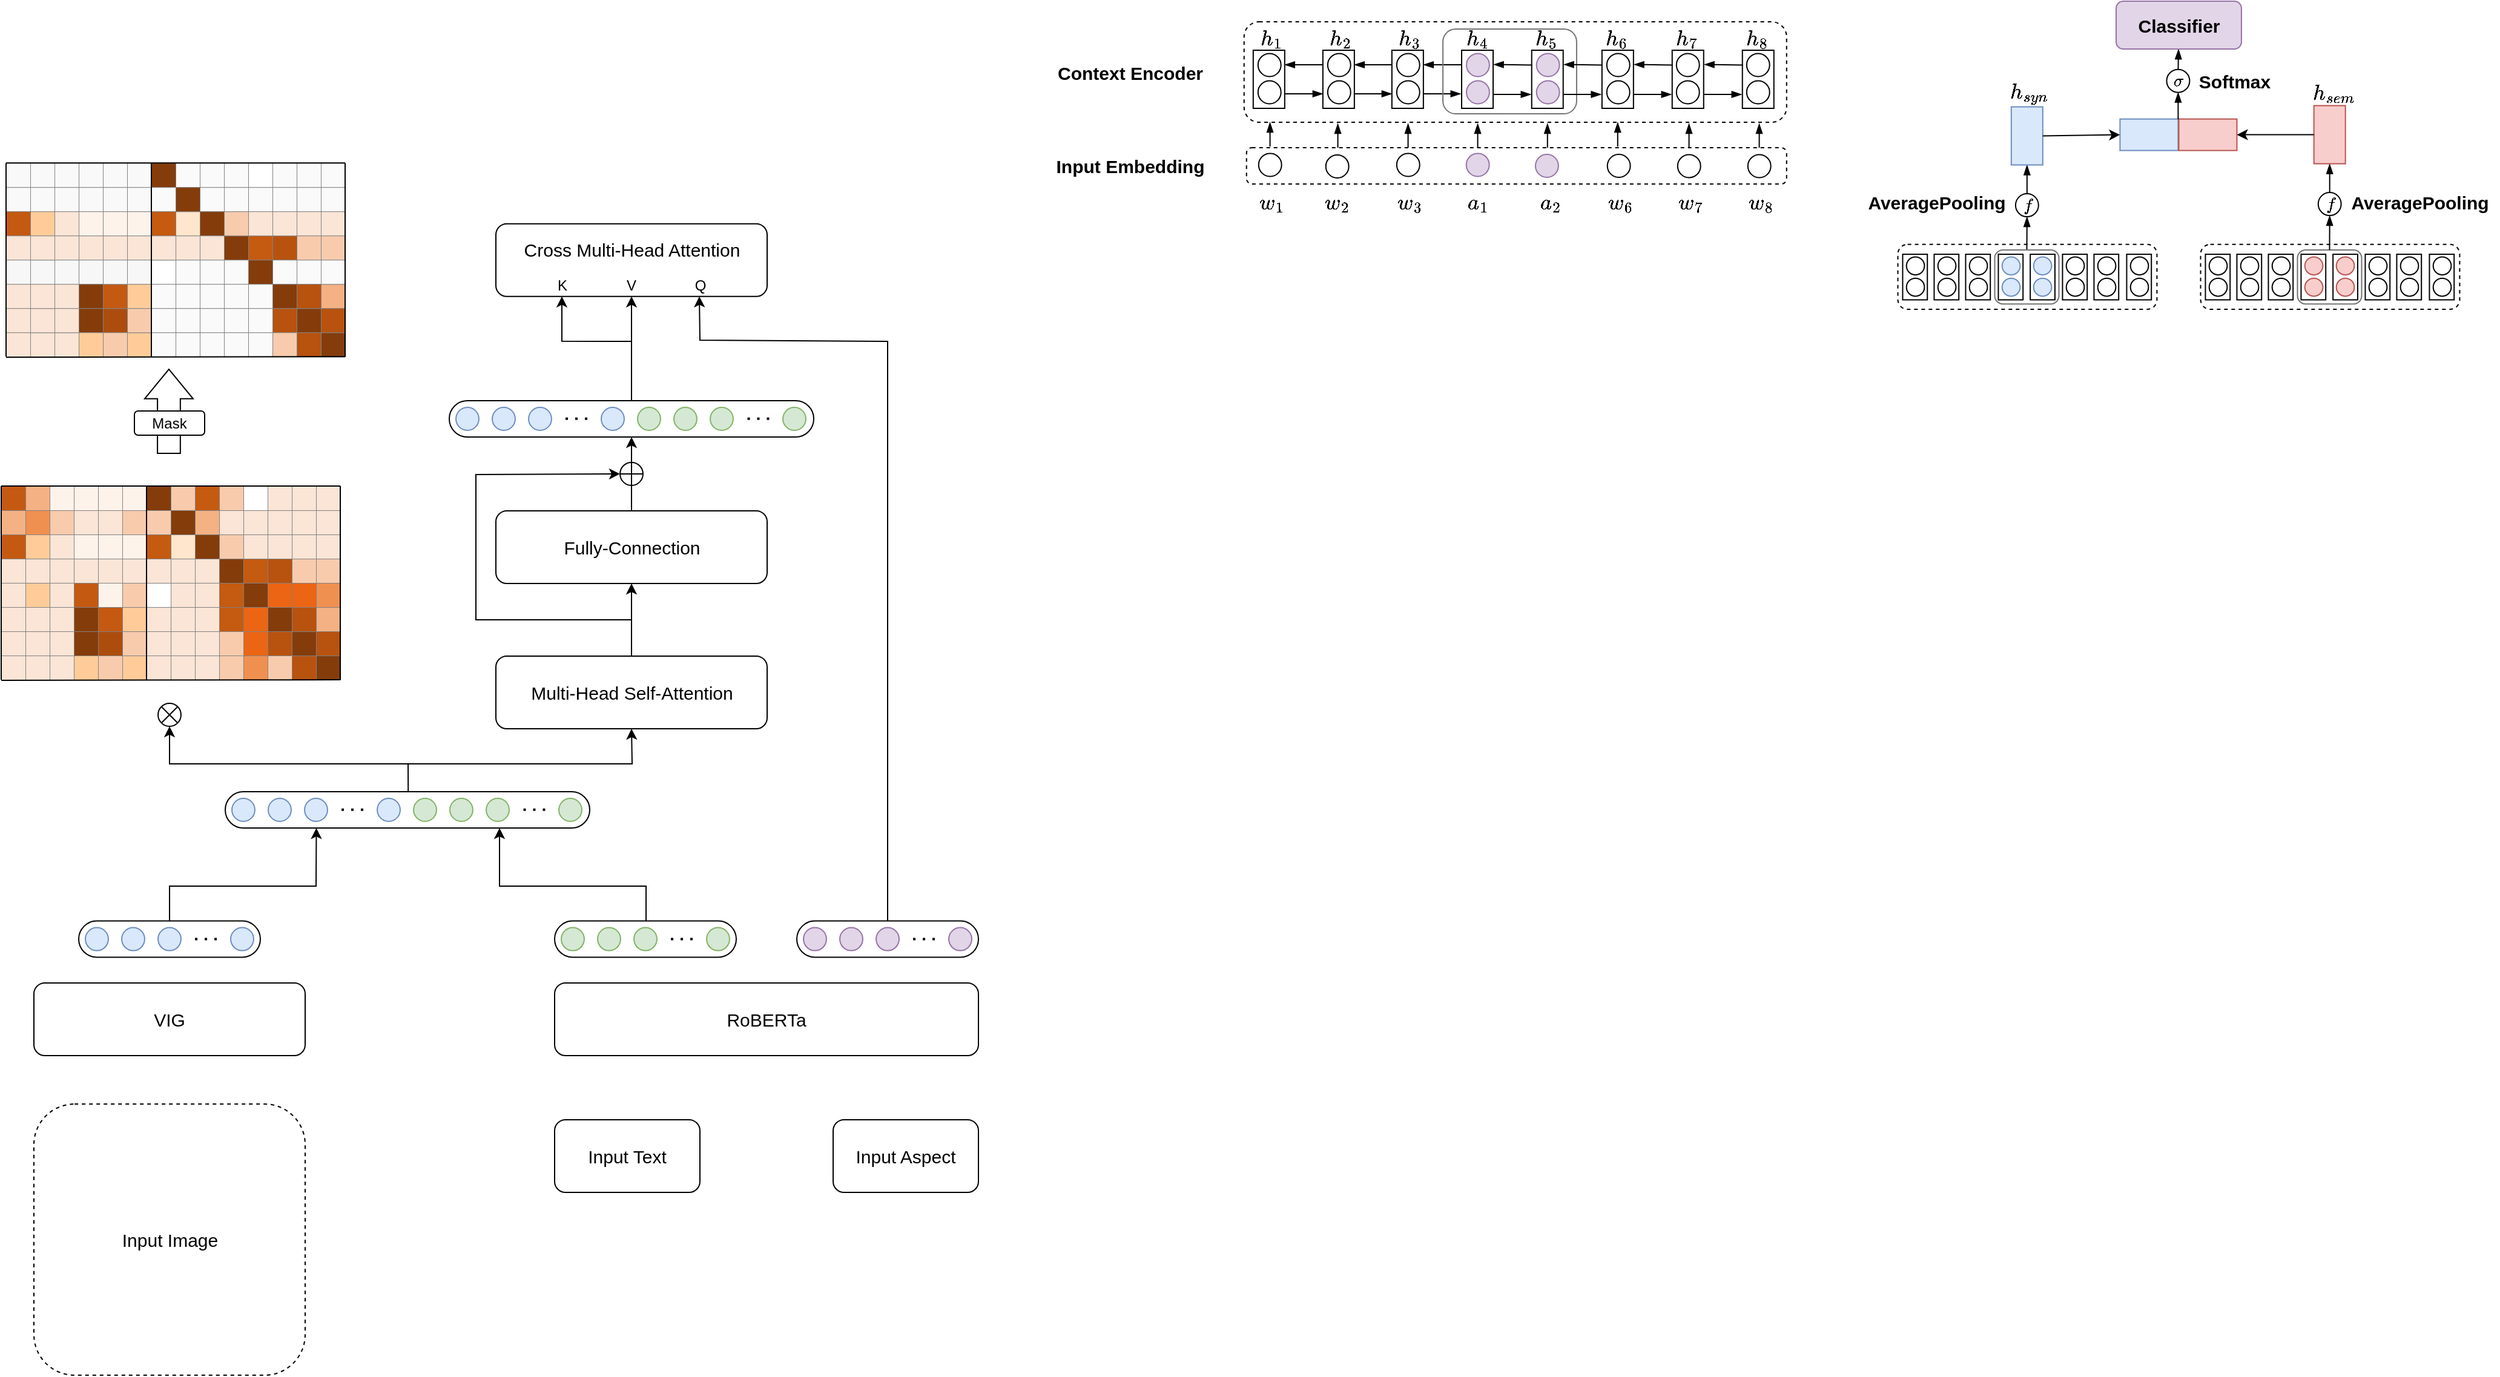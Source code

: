<mxfile version="26.0.7">
  <diagram name="第 1 页" id="8k2AreSDYqxC22VC2qsZ">
    <mxGraphModel dx="1393" dy="1530" grid="1" gridSize="10" guides="1" tooltips="1" connect="1" arrows="1" fold="1" page="1" pageScale="1" pageWidth="827" pageHeight="1169" math="1" shadow="0">
      <root>
        <mxCell id="0" />
        <mxCell id="1" parent="0" />
        <mxCell id="jMqxLfQgD4BrnNBuKlTP-75" value="" style="rounded=1;fillColor=none;strokeColor=#737373;html=1;fontSize=15;" parent="1" vertex="1">
          <mxGeometry x="1479.25" y="-954.48" width="53" height="44.56" as="geometry" />
        </mxCell>
        <mxCell id="jMqxLfQgD4BrnNBuKlTP-76" value="" style="rounded=1;dashed=1;fillColor=none;html=1;" parent="1" vertex="1">
          <mxGeometry x="1149.26" y="-959.1" width="213.95" height="53.63" as="geometry" />
        </mxCell>
        <mxCell id="jMqxLfQgD4BrnNBuKlTP-83" value="" style="rounded=1;dashed=1;html=1;fontSize=15;" parent="1" vertex="1">
          <mxGeometry x="609.37" y="-1143" width="448.01" height="83" as="geometry" />
        </mxCell>
        <mxCell id="jMqxLfQgD4BrnNBuKlTP-85" value="" style="rounded=1;dashed=1;html=1;fontSize=15;" parent="1" vertex="1">
          <mxGeometry x="611.37" y="-1039" width="446.01" height="30" as="geometry" />
        </mxCell>
        <mxCell id="jMqxLfQgD4BrnNBuKlTP-86" value="$$f$$" style="ellipse;aspect=fixed;shadow=0;rotation=0;html=1;" parent="1" vertex="1">
          <mxGeometry x="1246.445" y="-1000.955" width="18.957" height="18.957" as="geometry" />
        </mxCell>
        <mxCell id="jMqxLfQgD4BrnNBuKlTP-87" value="" style="endArrow=blockThin;rounded=0;exitX=0.5;exitY=0;exitDx=0;exitDy=0;entryX=0;entryY=0.5;entryDx=0;entryDy=0;endFill=1;html=1;" parent="1" source="jMqxLfQgD4BrnNBuKlTP-86" target="jMqxLfQgD4BrnNBuKlTP-448" edge="1">
          <mxGeometry width="50" height="50" relative="1" as="geometry">
            <mxPoint x="1189.87" y="-1064" as="sourcePoint" />
            <mxPoint x="1242.845" y="-1050.495" as="targetPoint" />
          </mxGeometry>
        </mxCell>
        <mxCell id="jMqxLfQgD4BrnNBuKlTP-88" value="" style="ellipse;aspect=fixed;shadow=0;rotation=-90;html=1;fontSize=15;" parent="1" vertex="1">
          <mxGeometry x="676.865" y="-1032.995" width="18.957" height="18.957" as="geometry" />
        </mxCell>
        <mxCell id="jMqxLfQgD4BrnNBuKlTP-89" value="" style="ellipse;aspect=fixed;shadow=0;rotation=-90;fillColor=#e1d5e7;strokeColor=#9673a6;html=1;fontSize=15;" parent="1" vertex="1">
          <mxGeometry x="792.875" y="-1034.245" width="18.957" height="18.957" as="geometry" />
        </mxCell>
        <mxCell id="jMqxLfQgD4BrnNBuKlTP-90" value="" style="edgeStyle=orthogonalEdgeStyle;rounded=0;orthogonalLoop=1;jettySize=auto;entryX=0.25;entryY=0;entryDx=0;entryDy=0;exitX=0.25;exitY=1;exitDx=0;exitDy=0;endArrow=blockThin;endFill=1;html=1;fontSize=15;" parent="1" source="jMqxLfQgD4BrnNBuKlTP-101" target="jMqxLfQgD4BrnNBuKlTP-106" edge="1">
          <mxGeometry relative="1" as="geometry">
            <mxPoint x="687.292" y="-859.516" as="sourcePoint" />
            <mxPoint x="728.365" y="-859.516" as="targetPoint" />
          </mxGeometry>
        </mxCell>
        <mxCell id="jMqxLfQgD4BrnNBuKlTP-91" value="" style="endArrow=blockThin;rounded=0;exitX=0.25;exitY=1;exitDx=0;exitDy=0;entryX=0.25;entryY=0;entryDx=0;entryDy=0;endFill=1;html=1;fontSize=15;" parent="1" source="jMqxLfQgD4BrnNBuKlTP-96" target="jMqxLfQgD4BrnNBuKlTP-101" edge="1">
          <mxGeometry width="50" height="50" relative="1" as="geometry">
            <mxPoint x="693.855" y="-1156.996" as="sourcePoint" />
            <mxPoint x="666.36" y="-1087" as="targetPoint" />
          </mxGeometry>
        </mxCell>
        <mxCell id="jMqxLfQgD4BrnNBuKlTP-92" value="" style="endArrow=blockThin;rounded=0;exitX=0.75;exitY=0;exitDx=0;exitDy=0;entryX=0.75;entryY=1;entryDx=0;entryDy=0;endFill=1;html=1;fontSize=15;" parent="1" source="jMqxLfQgD4BrnNBuKlTP-106" target="jMqxLfQgD4BrnNBuKlTP-101" edge="1">
          <mxGeometry width="50" height="50" relative="1" as="geometry">
            <mxPoint x="728.365" y="-883.516" as="sourcePoint" />
            <mxPoint x="687.292" y="-883.516" as="targetPoint" />
          </mxGeometry>
        </mxCell>
        <mxCell id="jMqxLfQgD4BrnNBuKlTP-93" value="" style="endArrow=blockThin;rounded=0;exitX=0.75;exitY=0;exitDx=0;exitDy=0;entryX=0.75;entryY=1;entryDx=0;entryDy=0;endFill=1;html=1;fontSize=15;" parent="1" source="jMqxLfQgD4BrnNBuKlTP-110" target="jMqxLfQgD4BrnNBuKlTP-106" edge="1">
          <mxGeometry width="50" height="50" relative="1" as="geometry">
            <mxPoint x="792.355" y="-883.516" as="sourcePoint" />
            <mxPoint x="747.322" y="-883.516" as="targetPoint" />
          </mxGeometry>
        </mxCell>
        <mxCell id="jMqxLfQgD4BrnNBuKlTP-94" value="" style="endArrow=blockThin;rounded=0;exitX=0.75;exitY=0;exitDx=0;exitDy=0;entryX=0.75;entryY=1;entryDx=0;entryDy=0;endFill=1;html=1;fontSize=15;" parent="1" source="jMqxLfQgD4BrnNBuKlTP-101" target="jMqxLfQgD4BrnNBuKlTP-96" edge="1">
          <mxGeometry width="50" height="50" relative="1" as="geometry">
            <mxPoint x="852.345" y="-883.516" as="sourcePoint" />
            <mxPoint x="811.312" y="-883.516" as="targetPoint" />
          </mxGeometry>
        </mxCell>
        <mxCell id="jMqxLfQgD4BrnNBuKlTP-95" value="" style="group;html=1;fontSize=15;" parent="1" vertex="1" connectable="0">
          <mxGeometry x="617.365" y="-1120.745" width="39.47" height="49.71" as="geometry" />
        </mxCell>
        <mxCell id="jMqxLfQgD4BrnNBuKlTP-96" value="" style="rounded=0;rotation=-90;html=1;fontSize=15;" parent="jMqxLfQgD4BrnNBuKlTP-95" vertex="1">
          <mxGeometry x="-11.46" y="12.25" width="48" height="26" as="geometry" />
        </mxCell>
        <mxCell id="jMqxLfQgD4BrnNBuKlTP-97" value="" style="ellipse;aspect=fixed;shadow=0;rotation=-90;html=1;fontSize=15;" parent="jMqxLfQgD4BrnNBuKlTP-95" vertex="1">
          <mxGeometry x="3.52" y="26.5" width="18.957" height="18.957" as="geometry" />
        </mxCell>
        <mxCell id="jMqxLfQgD4BrnNBuKlTP-98" value="" style="ellipse;aspect=fixed;shadow=0;rotation=-90;html=1;fontSize=15;" parent="jMqxLfQgD4BrnNBuKlTP-95" vertex="1">
          <mxGeometry x="3.52" y="4.0" width="18.957" height="18.957" as="geometry" />
        </mxCell>
        <mxCell id="jMqxLfQgD4BrnNBuKlTP-99" value="" style="ellipse;aspect=fixed;shadow=0;rotation=-90;html=1;fontSize=15;" parent="1" vertex="1">
          <mxGeometry x="621.375" y="-1034.245" width="18.957" height="18.957" as="geometry" />
        </mxCell>
        <mxCell id="jMqxLfQgD4BrnNBuKlTP-100" value="" style="group;html=1;fontSize=15;" parent="1" vertex="1" connectable="0">
          <mxGeometry x="674.895" y="-1120.745" width="39.47" height="49.71" as="geometry" />
        </mxCell>
        <mxCell id="jMqxLfQgD4BrnNBuKlTP-101" value="" style="rounded=0;rotation=-90;html=1;fontSize=15;" parent="jMqxLfQgD4BrnNBuKlTP-100" vertex="1">
          <mxGeometry x="-11.46" y="12.25" width="48" height="26" as="geometry" />
        </mxCell>
        <mxCell id="jMqxLfQgD4BrnNBuKlTP-102" value="" style="ellipse;aspect=fixed;shadow=0;rotation=-90;html=1;fontSize=15;" parent="jMqxLfQgD4BrnNBuKlTP-100" vertex="1">
          <mxGeometry x="3.52" y="26.5" width="18.957" height="18.957" as="geometry" />
        </mxCell>
        <mxCell id="jMqxLfQgD4BrnNBuKlTP-103" value="" style="ellipse;aspect=fixed;shadow=0;rotation=-90;html=1;fontSize=15;" parent="jMqxLfQgD4BrnNBuKlTP-100" vertex="1">
          <mxGeometry x="3.52" y="4.0" width="18.957" height="18.957" as="geometry" />
        </mxCell>
        <mxCell id="jMqxLfQgD4BrnNBuKlTP-104" value="" style="edgeStyle=orthogonalEdgeStyle;rounded=0;orthogonalLoop=1;jettySize=auto;entryX=0.25;entryY=0;entryDx=0;entryDy=0;exitX=0.25;exitY=1;exitDx=0;exitDy=0;endArrow=blockThin;endFill=1;html=1;fontSize=15;" parent="jMqxLfQgD4BrnNBuKlTP-100" edge="1">
          <mxGeometry relative="1" as="geometry">
            <mxPoint x="82.485" y="37.255" as="sourcePoint" />
            <mxPoint x="113.485" y="37.255" as="targetPoint" />
          </mxGeometry>
        </mxCell>
        <mxCell id="jMqxLfQgD4BrnNBuKlTP-105" value="" style="group;html=1;fontSize=15;" parent="1" vertex="1" connectable="0">
          <mxGeometry x="731.895" y="-1120.745" width="39.47" height="49.71" as="geometry" />
        </mxCell>
        <mxCell id="jMqxLfQgD4BrnNBuKlTP-106" value="" style="rounded=0;rotation=-90;html=1;fontSize=15;" parent="jMqxLfQgD4BrnNBuKlTP-105" vertex="1">
          <mxGeometry x="-11.46" y="12.25" width="48" height="26" as="geometry" />
        </mxCell>
        <mxCell id="jMqxLfQgD4BrnNBuKlTP-107" value="" style="ellipse;aspect=fixed;shadow=0;rotation=-90;html=1;fontSize=15;" parent="jMqxLfQgD4BrnNBuKlTP-105" vertex="1">
          <mxGeometry x="3.52" y="26.5" width="18.957" height="18.957" as="geometry" />
        </mxCell>
        <mxCell id="jMqxLfQgD4BrnNBuKlTP-108" value="" style="ellipse;aspect=fixed;shadow=0;rotation=-90;html=1;fontSize=15;" parent="jMqxLfQgD4BrnNBuKlTP-105" vertex="1">
          <mxGeometry x="3.52" y="4.0" width="18.957" height="18.957" as="geometry" />
        </mxCell>
        <mxCell id="jMqxLfQgD4BrnNBuKlTP-109" value="" style="group;html=1;fontSize=15;" parent="1" vertex="1" connectable="0">
          <mxGeometry x="789.48" y="-1120.745" width="40" height="54.86" as="geometry" />
        </mxCell>
        <mxCell id="jMqxLfQgD4BrnNBuKlTP-110" value="" style="rounded=0;rotation=-90;html=1;fontSize=15;" parent="jMqxLfQgD4BrnNBuKlTP-109" vertex="1">
          <mxGeometry x="-11.46" y="12.25" width="48" height="26" as="geometry" />
        </mxCell>
        <mxCell id="jMqxLfQgD4BrnNBuKlTP-111" value="" style="ellipse;aspect=fixed;shadow=0;rotation=-90;fillColor=#e1d5e7;strokeColor=#9673a6;html=1;fontSize=15;" parent="jMqxLfQgD4BrnNBuKlTP-109" vertex="1">
          <mxGeometry x="3.52" y="26.5" width="18.957" height="18.957" as="geometry" />
        </mxCell>
        <mxCell id="jMqxLfQgD4BrnNBuKlTP-112" value="" style="ellipse;aspect=fixed;shadow=0;rotation=-90;fillColor=#e1d5e7;strokeColor=#9673a6;html=1;fontSize=15;" parent="jMqxLfQgD4BrnNBuKlTP-109" vertex="1">
          <mxGeometry x="3.52" y="4.0" width="18.957" height="18.957" as="geometry" />
        </mxCell>
        <mxCell id="jMqxLfQgD4BrnNBuKlTP-113" value="" style="group;html=1;fontSize=15;" parent="1" vertex="1" connectable="0">
          <mxGeometry x="963.875" y="-1120.745" width="39.47" height="57.207" as="geometry" />
        </mxCell>
        <mxCell id="jMqxLfQgD4BrnNBuKlTP-114" value="" style="rounded=0;rotation=-90;html=1;fontSize=15;" parent="jMqxLfQgD4BrnNBuKlTP-113" vertex="1">
          <mxGeometry x="-12" y="12.25" width="48" height="26" as="geometry" />
        </mxCell>
        <mxCell id="jMqxLfQgD4BrnNBuKlTP-115" value="" style="ellipse;aspect=fixed;shadow=0;rotation=-90;html=1;fontSize=15;" parent="jMqxLfQgD4BrnNBuKlTP-113" vertex="1">
          <mxGeometry x="2.52" y="26.5" width="18.957" height="18.957" as="geometry" />
        </mxCell>
        <mxCell id="jMqxLfQgD4BrnNBuKlTP-116" value="" style="ellipse;aspect=fixed;shadow=0;rotation=-90;html=1;fontSize=15;" parent="jMqxLfQgD4BrnNBuKlTP-113" vertex="1">
          <mxGeometry x="2.52" y="4.0" width="18.957" height="18.957" as="geometry" />
        </mxCell>
        <mxCell id="jMqxLfQgD4BrnNBuKlTP-118" value="Context Encoder" style="text;align=center;verticalAlign=middle;resizable=0;points=[];autosize=1;strokeColor=none;fillColor=none;fontStyle=1;fontSize=15;html=1;" parent="1" vertex="1">
          <mxGeometry x="445.01" y="-1116.5" width="140" height="30" as="geometry" />
        </mxCell>
        <mxCell id="jMqxLfQgD4BrnNBuKlTP-119" value="$$h_1$$" style="text;align=center;verticalAlign=middle;resizable=0;points=[];autosize=1;strokeColor=none;fillColor=none;html=1;fontSize=15;" parent="1" vertex="1">
          <mxGeometry x="592.47" y="-1143.89" width="80" height="30" as="geometry" />
        </mxCell>
        <mxCell id="jMqxLfQgD4BrnNBuKlTP-120" value="$$h_2$$" style="text;align=center;verticalAlign=middle;resizable=0;points=[];autosize=1;strokeColor=none;fillColor=none;html=1;fontSize=15;" parent="1" vertex="1">
          <mxGeometry x="648.99" y="-1143.89" width="80" height="30" as="geometry" />
        </mxCell>
        <mxCell id="jMqxLfQgD4BrnNBuKlTP-121" value="$$h_3$$" style="text;align=center;verticalAlign=middle;resizable=0;points=[];autosize=1;strokeColor=none;fillColor=none;html=1;fontSize=15;" parent="1" vertex="1">
          <mxGeometry x="706.37" y="-1143.89" width="80" height="30" as="geometry" />
        </mxCell>
        <mxCell id="jMqxLfQgD4BrnNBuKlTP-122" value="" style="rounded=1;fillColor=none;strokeColor=#737373;html=1;fontSize=15;" parent="1" vertex="1">
          <mxGeometry x="773.56" y="-1137" width="110.41" height="70" as="geometry" />
        </mxCell>
        <mxCell id="jMqxLfQgD4BrnNBuKlTP-123" value="$$h_7$$" style="text;align=center;verticalAlign=middle;resizable=0;points=[];autosize=1;strokeColor=none;fillColor=none;html=1;fontSize=15;" parent="1" vertex="1">
          <mxGeometry x="934.83" y="-1143.89" width="80" height="30" as="geometry" />
        </mxCell>
        <mxCell id="jMqxLfQgD4BrnNBuKlTP-133" value="$$f$$" style="ellipse;aspect=fixed;shadow=0;rotation=0;html=1;" parent="1" vertex="1">
          <mxGeometry x="1496.375" y="-1001.955" width="18.957" height="18.957" as="geometry" />
        </mxCell>
        <mxCell id="jMqxLfQgD4BrnNBuKlTP-134" value="" style="endArrow=blockThin;rounded=0;exitX=0.5;exitY=0;exitDx=0;exitDy=0;endFill=1;entryX=0;entryY=0.5;entryDx=0;entryDy=0;html=1;" parent="1" target="jMqxLfQgD4BrnNBuKlTP-457" edge="1">
          <mxGeometry width="50" height="50" relative="1" as="geometry">
            <mxPoint x="1505.854" y="-1001.955" as="sourcePoint" />
            <mxPoint x="1474.24" y="-1017" as="targetPoint" />
          </mxGeometry>
        </mxCell>
        <mxCell id="jMqxLfQgD4BrnNBuKlTP-135" value="&lt;font style=&quot;font-size: 15px;&quot;&gt;$$h_{sem}$$&lt;/font&gt;" style="text;align=center;verticalAlign=middle;resizable=0;points=[];autosize=1;strokeColor=none;fillColor=none;html=1;fontSize=15;" parent="1" vertex="1">
          <mxGeometry x="1454.23" y="-1098.75" width="110" height="30" as="geometry" />
        </mxCell>
        <mxCell id="jMqxLfQgD4BrnNBuKlTP-138" value="" style="group;rotation=-90;html=1;" parent="1" vertex="1" connectable="0">
          <mxGeometry x="1337.715" y="-1091.685" width="40" height="54.86" as="geometry" />
        </mxCell>
        <mxCell id="jMqxLfQgD4BrnNBuKlTP-139" value="" style="rounded=0;rotation=-180;fillColor=#dae8fc;strokeColor=#6c8ebf;html=1;" parent="jMqxLfQgD4BrnNBuKlTP-138" vertex="1">
          <mxGeometry x="-5" y="29" width="48" height="26" as="geometry" />
        </mxCell>
        <mxCell id="jMqxLfQgD4BrnNBuKlTP-140" value="" style="group;rotation=-90;html=1;" parent="1" vertex="1" connectable="0">
          <mxGeometry x="1392.245" y="-1091.685" width="40" height="54.86" as="geometry" />
        </mxCell>
        <mxCell id="jMqxLfQgD4BrnNBuKlTP-141" value="" style="rounded=0;rotation=-180;fillColor=#f8cecc;strokeColor=#b85450;html=1;" parent="jMqxLfQgD4BrnNBuKlTP-140" vertex="1">
          <mxGeometry x="-11" y="29" width="48" height="26" as="geometry" />
        </mxCell>
        <mxCell id="jMqxLfQgD4BrnNBuKlTP-142" value="" style="endArrow=blockThin;rounded=0;exitX=0.5;exitY=0;exitDx=0;exitDy=0;entryX=0.5;entryY=1;entryDx=0;entryDy=0;endFill=1;html=1;" parent="1" source="jMqxLfQgD4BrnNBuKlTP-143" edge="1">
          <mxGeometry width="50" height="50" relative="1" as="geometry">
            <mxPoint x="1363.75" y="-1123" as="sourcePoint" />
            <mxPoint x="1381.045" y="-1120.48" as="targetPoint" />
          </mxGeometry>
        </mxCell>
        <mxCell id="jMqxLfQgD4BrnNBuKlTP-143" value="$$\sigma$$" style="ellipse;aspect=fixed;shadow=0;rotation=0;html=1;" parent="1" vertex="1">
          <mxGeometry x="1371.235" y="-1103.645" width="18.957" height="18.957" as="geometry" />
        </mxCell>
        <mxCell id="jMqxLfQgD4BrnNBuKlTP-144" value="" style="endArrow=blockThin;rounded=0;exitX=1.011;exitY=0.99;exitDx=0;exitDy=0;entryX=0.5;entryY=1;entryDx=0;entryDy=0;endFill=1;html=1;exitPerimeter=0;" parent="1" source="jMqxLfQgD4BrnNBuKlTP-141" edge="1">
          <mxGeometry width="50" height="50" relative="1" as="geometry">
            <mxPoint x="1380.715" y="-1065.685" as="sourcePoint" />
            <mxPoint x="1380.714" y="-1084.688" as="targetPoint" />
          </mxGeometry>
        </mxCell>
        <mxCell id="jMqxLfQgD4BrnNBuKlTP-145" value="Softmax" style="text;align=center;verticalAlign=middle;resizable=0;points=[];autosize=1;strokeColor=none;fillColor=none;fontStyle=1;fontSize=15;html=1;" parent="1" vertex="1">
          <mxGeometry x="1387.25" y="-1109.17" width="80" height="30" as="geometry" />
        </mxCell>
        <mxCell id="jMqxLfQgD4BrnNBuKlTP-146" value="Classifier" style="rounded=1;fillColor=#e1d5e7;strokeColor=#9673a6;fontStyle=1;fontSize=15;html=1;" parent="1" vertex="1">
          <mxGeometry x="1329.52" y="-1160" width="103.47" height="39.52" as="geometry" />
        </mxCell>
        <mxCell id="jMqxLfQgD4BrnNBuKlTP-147" value="$$h_4$$" style="text;align=center;verticalAlign=middle;resizable=0;points=[];autosize=1;strokeColor=none;fillColor=none;html=1;fontSize=15;" parent="1" vertex="1">
          <mxGeometry x="762.35" y="-1143.89" width="80" height="30" as="geometry" />
        </mxCell>
        <mxCell id="jMqxLfQgD4BrnNBuKlTP-148" value="&lt;font style=&quot;font-size: 15px;&quot;&gt;$$h_{syn}$$&lt;/font&gt;&lt;p class=&quot;MsoBodyText&quot; style=&quot;font-size: 15px;&quot;&gt;&lt;/p&gt;" style="text;html=1;align=center;verticalAlign=middle;resizable=0;points=[];autosize=1;strokeColor=none;fillColor=none;fontSize=15;" parent="1" vertex="1">
          <mxGeometry x="1202.21" y="-1108.75" width="110" height="50" as="geometry" />
        </mxCell>
        <mxCell id="jMqxLfQgD4BrnNBuKlTP-149" value="" style="endArrow=blockThin;rounded=0;endFill=1;html=1;fontSize=15;" parent="1" edge="1">
          <mxGeometry width="50" height="50" relative="1" as="geometry">
            <mxPoint x="630.79" y="-1040" as="sourcePoint" />
            <mxPoint x="630.79" y="-1060" as="targetPoint" />
          </mxGeometry>
        </mxCell>
        <mxCell id="jMqxLfQgD4BrnNBuKlTP-150" value="" style="endArrow=blockThin;rounded=0;endFill=1;html=1;fontSize=15;" parent="1" edge="1">
          <mxGeometry width="50" height="50" relative="1" as="geometry">
            <mxPoint x="686.79" y="-1039" as="sourcePoint" />
            <mxPoint x="686.79" y="-1059" as="targetPoint" />
          </mxGeometry>
        </mxCell>
        <mxCell id="jMqxLfQgD4BrnNBuKlTP-151" value="" style="endArrow=blockThin;rounded=0;endFill=1;html=1;fontSize=15;" parent="1" edge="1">
          <mxGeometry width="50" height="50" relative="1" as="geometry">
            <mxPoint x="744.79" y="-1039" as="sourcePoint" />
            <mxPoint x="744.79" y="-1059" as="targetPoint" />
          </mxGeometry>
        </mxCell>
        <mxCell id="jMqxLfQgD4BrnNBuKlTP-152" value="" style="endArrow=blockThin;rounded=0;endFill=1;html=1;fontSize=15;" parent="1" edge="1">
          <mxGeometry width="50" height="50" relative="1" as="geometry">
            <mxPoint x="802.29" y="-1039" as="sourcePoint" />
            <mxPoint x="802.29" y="-1059" as="targetPoint" />
          </mxGeometry>
        </mxCell>
        <mxCell id="jMqxLfQgD4BrnNBuKlTP-153" value="" style="endArrow=blockThin;rounded=0;endFill=1;html=1;fontSize=15;" parent="1" edge="1">
          <mxGeometry width="50" height="50" relative="1" as="geometry">
            <mxPoint x="859.9" y="-1039" as="sourcePoint" />
            <mxPoint x="859.9" y="-1059" as="targetPoint" />
          </mxGeometry>
        </mxCell>
        <mxCell id="jMqxLfQgD4BrnNBuKlTP-154" value="" style="endArrow=blockThin;rounded=0;endFill=1;html=1;fontSize=15;" parent="1" edge="1">
          <mxGeometry width="50" height="50" relative="1" as="geometry">
            <mxPoint x="917.89" y="-1040" as="sourcePoint" />
            <mxPoint x="917.89" y="-1060" as="targetPoint" />
          </mxGeometry>
        </mxCell>
        <mxCell id="jMqxLfQgD4BrnNBuKlTP-155" value="" style="endArrow=blockThin;rounded=0;endFill=1;html=1;fontSize=15;" parent="1" edge="1">
          <mxGeometry width="50" height="50" relative="1" as="geometry">
            <mxPoint x="976.79" y="-1039" as="sourcePoint" />
            <mxPoint x="976.79" y="-1059" as="targetPoint" />
          </mxGeometry>
        </mxCell>
        <mxCell id="jMqxLfQgD4BrnNBuKlTP-156" value="AveragePooling" style="text;align=center;verticalAlign=middle;resizable=0;points=[];autosize=1;strokeColor=none;fillColor=none;fontSize=15;fontStyle=1;html=1;" parent="1" vertex="1">
          <mxGeometry x="1515.47" y="-1009" width="130" height="30" as="geometry" />
        </mxCell>
        <mxCell id="jMqxLfQgD4BrnNBuKlTP-157" value="AveragePooling" style="text;align=center;verticalAlign=middle;resizable=0;points=[];autosize=1;strokeColor=none;fillColor=none;fontSize=15;fontStyle=1;html=1;" parent="1" vertex="1">
          <mxGeometry x="1115.82" y="-1009" width="130" height="30" as="geometry" />
        </mxCell>
        <mxCell id="jMqxLfQgD4BrnNBuKlTP-448" value="" style="rounded=0;rotation=-90;fillColor=#dae8fc;strokeColor=#6c8ebf;html=1;" parent="1" vertex="1">
          <mxGeometry x="1231.925" y="-1061.745" width="48" height="26" as="geometry" />
        </mxCell>
        <mxCell id="jMqxLfQgD4BrnNBuKlTP-449" value="$$w_1$$" style="text;align=center;verticalAlign=middle;resizable=0;points=[];autosize=1;strokeColor=none;fillColor=none;html=1;fontSize=15;" parent="1" vertex="1">
          <mxGeometry x="591.86" y="-1009" width="80" height="30" as="geometry" />
        </mxCell>
        <mxCell id="jMqxLfQgD4BrnNBuKlTP-450" value="$$w_2$$" style="text;align=center;verticalAlign=middle;resizable=0;points=[];autosize=1;strokeColor=none;fillColor=none;html=1;fontSize=15;" parent="1" vertex="1">
          <mxGeometry x="646.34" y="-1009" width="80" height="30" as="geometry" />
        </mxCell>
        <mxCell id="jMqxLfQgD4BrnNBuKlTP-451" value="$$w_3$$" style="text;align=center;verticalAlign=middle;resizable=0;points=[];autosize=1;strokeColor=none;fillColor=none;html=1;fontSize=15;" parent="1" vertex="1">
          <mxGeometry x="706.37" y="-1009" width="80" height="30" as="geometry" />
        </mxCell>
        <mxCell id="jMqxLfQgD4BrnNBuKlTP-452" value="$$a_1$$" style="text;align=center;verticalAlign=middle;resizable=0;points=[];autosize=1;strokeColor=none;fillColor=none;html=1;fontSize=15;" parent="1" vertex="1">
          <mxGeometry x="762.36" y="-1009" width="80" height="30" as="geometry" />
        </mxCell>
        <mxCell id="jMqxLfQgD4BrnNBuKlTP-453" value="$$a_2$$" style="text;align=center;verticalAlign=middle;resizable=0;points=[];autosize=1;strokeColor=none;fillColor=none;html=1;fontSize=15;" parent="1" vertex="1">
          <mxGeometry x="821.85" y="-1009" width="80" height="30" as="geometry" />
        </mxCell>
        <mxCell id="jMqxLfQgD4BrnNBuKlTP-454" value="$$w_6$$" style="text;align=center;verticalAlign=middle;resizable=0;points=[];autosize=1;strokeColor=none;fillColor=none;html=1;fontSize=15;" parent="1" vertex="1">
          <mxGeometry x="880.35" y="-1009" width="80" height="30" as="geometry" />
        </mxCell>
        <mxCell id="jMqxLfQgD4BrnNBuKlTP-455" value="$$w_7$$" style="text;align=center;verticalAlign=middle;resizable=0;points=[];autosize=1;strokeColor=none;fillColor=none;html=1;fontSize=15;" parent="1" vertex="1">
          <mxGeometry x="938.11" y="-1009" width="80" height="30" as="geometry" />
        </mxCell>
        <mxCell id="jMqxLfQgD4BrnNBuKlTP-457" value="" style="rounded=0;rotation=-90;fillColor=#f8cecc;strokeColor=#b85450;html=1;" parent="1" vertex="1">
          <mxGeometry x="1481.845" y="-1062.745" width="48" height="26" as="geometry" />
        </mxCell>
        <mxCell id="jMqxLfQgD4BrnNBuKlTP-459" value="" style="rounded=0;rotation=-90;aspect=fixed;html=1;" parent="1" vertex="1">
          <mxGeometry x="1249.967" y="-942.317" width="37.627" height="20.381" as="geometry" />
        </mxCell>
        <mxCell id="jMqxLfQgD4BrnNBuKlTP-460" value="" style="ellipse;aspect=fixed;shadow=0;rotation=-90;fillColor=#dae8fc;strokeColor=#6c8ebf;html=1;" parent="1" vertex="1">
          <mxGeometry x="1261.349" y="-931.145" width="14.86" height="14.86" as="geometry" />
        </mxCell>
        <mxCell id="jMqxLfQgD4BrnNBuKlTP-461" value="" style="ellipse;aspect=fixed;shadow=0;rotation=-90;fillColor=#dae8fc;strokeColor=#6c8ebf;html=1;" parent="1" vertex="1">
          <mxGeometry x="1261.349" y="-948.784" width="14.86" height="14.86" as="geometry" />
        </mxCell>
        <mxCell id="jMqxLfQgD4BrnNBuKlTP-462" value="" style="rounded=0;rotation=-90;aspect=fixed;html=1;" parent="1" vertex="1">
          <mxGeometry x="1276.607" y="-942.317" width="37.627" height="20.381" as="geometry" />
        </mxCell>
        <mxCell id="jMqxLfQgD4BrnNBuKlTP-463" value="" style="ellipse;aspect=fixed;shadow=0;rotation=-90;html=1;" parent="1" vertex="1">
          <mxGeometry x="1288.349" y="-931.145" width="14.86" height="14.86" as="geometry" />
        </mxCell>
        <mxCell id="jMqxLfQgD4BrnNBuKlTP-464" value="" style="ellipse;aspect=fixed;shadow=0;rotation=-90;html=1;" parent="1" vertex="1">
          <mxGeometry x="1288.349" y="-948.784" width="14.86" height="14.86" as="geometry" />
        </mxCell>
        <mxCell id="jMqxLfQgD4BrnNBuKlTP-465" value="" style="endArrow=blockThin;rounded=0;entryX=0.5;entryY=1;entryDx=0;entryDy=0;endFill=1;html=1;exitX=0.5;exitY=0;exitDx=0;exitDy=0;" parent="1" source="jMqxLfQgD4BrnNBuKlTP-595" target="jMqxLfQgD4BrnNBuKlTP-86" edge="1">
          <mxGeometry width="50" height="50" relative="1" as="geometry">
            <mxPoint x="1265.26" y="-960" as="sourcePoint" />
            <mxPoint x="1090.24" y="-1046" as="targetPoint" />
          </mxGeometry>
        </mxCell>
        <mxCell id="jMqxLfQgD4BrnNBuKlTP-466" value="" style="endArrow=blockThin;rounded=0;exitX=0.5;exitY=0;exitDx=0;exitDy=0;entryX=0.5;entryY=1;entryDx=0;entryDy=0;endFill=1;html=1;" parent="1" source="jMqxLfQgD4BrnNBuKlTP-75" target="jMqxLfQgD4BrnNBuKlTP-133" edge="1">
          <mxGeometry width="50" height="50" relative="1" as="geometry">
            <mxPoint x="1493.21" y="-958.63" as="sourcePoint" />
            <mxPoint x="1492.854" y="-982.998" as="targetPoint" />
          </mxGeometry>
        </mxCell>
        <mxCell id="jMqxLfQgD4BrnNBuKlTP-494" value="Input Embedding" style="text;align=center;verticalAlign=middle;resizable=0;points=[];autosize=1;strokeColor=none;fillColor=none;fontStyle=1;fontSize=15;html=1;" parent="1" vertex="1">
          <mxGeometry x="440" y="-1038.52" width="150" height="30" as="geometry" />
        </mxCell>
        <mxCell id="jMqxLfQgD4BrnNBuKlTP-560" value="" style="group;html=1;fontSize=15;" parent="1" vertex="1" connectable="0">
          <mxGeometry x="847.325" y="-1120.745" width="39.47" height="49.71" as="geometry" />
        </mxCell>
        <mxCell id="jMqxLfQgD4BrnNBuKlTP-561" value="" style="rounded=0;rotation=-90;html=1;fontSize=15;" parent="jMqxLfQgD4BrnNBuKlTP-560" vertex="1">
          <mxGeometry x="-11.46" y="12.25" width="48" height="26" as="geometry" />
        </mxCell>
        <mxCell id="jMqxLfQgD4BrnNBuKlTP-562" value="" style="ellipse;aspect=fixed;shadow=0;rotation=-90;html=1;fontSize=15;fillColor=#e1d5e7;strokeColor=#9673a6;" parent="jMqxLfQgD4BrnNBuKlTP-560" vertex="1">
          <mxGeometry x="3.52" y="26.5" width="18.957" height="18.957" as="geometry" />
        </mxCell>
        <mxCell id="jMqxLfQgD4BrnNBuKlTP-563" value="" style="ellipse;aspect=fixed;shadow=0;rotation=-90;html=1;fontSize=15;fillColor=#e1d5e7;strokeColor=#9673a6;" parent="jMqxLfQgD4BrnNBuKlTP-560" vertex="1">
          <mxGeometry x="3.52" y="4.0" width="18.957" height="18.957" as="geometry" />
        </mxCell>
        <mxCell id="jMqxLfQgD4BrnNBuKlTP-564" value="" style="group;html=1;fontSize=15;" parent="1" vertex="1" connectable="0">
          <mxGeometry x="905.38" y="-1120.745" width="39.47" height="49.71" as="geometry" />
        </mxCell>
        <mxCell id="jMqxLfQgD4BrnNBuKlTP-565" value="" style="rounded=0;rotation=-90;html=1;fontSize=15;" parent="jMqxLfQgD4BrnNBuKlTP-564" vertex="1">
          <mxGeometry x="-11.46" y="12.25" width="48" height="26" as="geometry" />
        </mxCell>
        <mxCell id="jMqxLfQgD4BrnNBuKlTP-566" value="" style="ellipse;aspect=fixed;shadow=0;rotation=-90;html=1;fontSize=15;" parent="jMqxLfQgD4BrnNBuKlTP-564" vertex="1">
          <mxGeometry x="3.52" y="26.5" width="18.957" height="18.957" as="geometry" />
        </mxCell>
        <mxCell id="jMqxLfQgD4BrnNBuKlTP-567" value="" style="ellipse;aspect=fixed;shadow=0;rotation=-90;html=1;fontSize=15;" parent="jMqxLfQgD4BrnNBuKlTP-564" vertex="1">
          <mxGeometry x="3.52" y="4.0" width="18.957" height="18.957" as="geometry" />
        </mxCell>
        <mxCell id="jMqxLfQgD4BrnNBuKlTP-568" value="" style="edgeStyle=orthogonalEdgeStyle;rounded=0;orthogonalLoop=1;jettySize=auto;entryX=0.25;entryY=0;entryDx=0;entryDy=0;exitX=0.25;exitY=1;exitDx=0;exitDy=0;endArrow=blockThin;endFill=1;html=1;fontSize=15;" parent="1" edge="1">
          <mxGeometry relative="1" as="geometry">
            <mxPoint x="815.38" y="-1083" as="sourcePoint" />
            <mxPoint x="846.38" y="-1083" as="targetPoint" />
          </mxGeometry>
        </mxCell>
        <mxCell id="jMqxLfQgD4BrnNBuKlTP-569" value="" style="edgeStyle=orthogonalEdgeStyle;rounded=0;orthogonalLoop=1;jettySize=auto;entryX=0.25;entryY=0;entryDx=0;entryDy=0;exitX=0.25;exitY=1;exitDx=0;exitDy=0;endArrow=blockThin;endFill=1;html=1;fontSize=15;" parent="1" edge="1">
          <mxGeometry relative="1" as="geometry">
            <mxPoint x="873.33" y="-1083" as="sourcePoint" />
            <mxPoint x="904.33" y="-1083" as="targetPoint" />
          </mxGeometry>
        </mxCell>
        <mxCell id="jMqxLfQgD4BrnNBuKlTP-570" value="" style="edgeStyle=orthogonalEdgeStyle;rounded=0;orthogonalLoop=1;jettySize=auto;entryX=0.25;entryY=0;entryDx=0;entryDy=0;exitX=0.25;exitY=1;exitDx=0;exitDy=0;endArrow=blockThin;endFill=1;html=1;fontSize=15;" parent="1" edge="1">
          <mxGeometry relative="1" as="geometry">
            <mxPoint x="931.38" y="-1083" as="sourcePoint" />
            <mxPoint x="962.38" y="-1083" as="targetPoint" />
          </mxGeometry>
        </mxCell>
        <mxCell id="jMqxLfQgD4BrnNBuKlTP-571" value="$$h_5$$" style="text;align=center;verticalAlign=middle;resizable=0;points=[];autosize=1;strokeColor=none;fillColor=none;html=1;fontSize=15;" parent="1" vertex="1">
          <mxGeometry x="819.45" y="-1143.89" width="80" height="30" as="geometry" />
        </mxCell>
        <mxCell id="jMqxLfQgD4BrnNBuKlTP-572" value="$$h_6$$" style="text;align=center;verticalAlign=middle;resizable=0;points=[];autosize=1;strokeColor=none;fillColor=none;html=1;fontSize=15;" parent="1" vertex="1">
          <mxGeometry x="877.36" y="-1144" width="80" height="30" as="geometry" />
        </mxCell>
        <mxCell id="jMqxLfQgD4BrnNBuKlTP-573" value="" style="ellipse;aspect=fixed;shadow=0;rotation=-90;html=1;fontSize=15;" parent="1" vertex="1">
          <mxGeometry x="735.415" y="-1034.245" width="18.957" height="18.957" as="geometry" />
        </mxCell>
        <mxCell id="jMqxLfQgD4BrnNBuKlTP-574" value="" style="ellipse;aspect=fixed;shadow=0;rotation=-90;html=1;fontSize=15;fillColor=#e1d5e7;strokeColor=#9673a6;" parent="1" vertex="1">
          <mxGeometry x="849.975" y="-1033.475" width="18.957" height="18.957" as="geometry" />
        </mxCell>
        <mxCell id="jMqxLfQgD4BrnNBuKlTP-575" value="" style="ellipse;aspect=fixed;shadow=0;rotation=-90;html=1;fontSize=15;" parent="1" vertex="1">
          <mxGeometry x="909.365" y="-1033.475" width="18.957" height="18.957" as="geometry" />
        </mxCell>
        <mxCell id="jMqxLfQgD4BrnNBuKlTP-576" value="" style="ellipse;aspect=fixed;shadow=0;rotation=-90;html=1;fontSize=15;" parent="1" vertex="1">
          <mxGeometry x="967.395" y="-1033.245" width="18.957" height="18.957" as="geometry" />
        </mxCell>
        <mxCell id="jMqxLfQgD4BrnNBuKlTP-577" value="" style="rounded=0;rotation=-90;aspect=fixed;html=1;" parent="1" vertex="1">
          <mxGeometry x="1302.607" y="-942.317" width="37.627" height="20.381" as="geometry" />
        </mxCell>
        <mxCell id="jMqxLfQgD4BrnNBuKlTP-578" value="" style="ellipse;aspect=fixed;shadow=0;rotation=-90;html=1;" parent="1" vertex="1">
          <mxGeometry x="1314.349" y="-931.145" width="14.86" height="14.86" as="geometry" />
        </mxCell>
        <mxCell id="jMqxLfQgD4BrnNBuKlTP-579" value="" style="ellipse;aspect=fixed;shadow=0;rotation=-90;html=1;" parent="1" vertex="1">
          <mxGeometry x="1314.349" y="-948.784" width="14.86" height="14.86" as="geometry" />
        </mxCell>
        <mxCell id="jMqxLfQgD4BrnNBuKlTP-580" value="" style="rounded=0;rotation=-90;aspect=fixed;html=1;" parent="1" vertex="1">
          <mxGeometry x="1329.607" y="-942.317" width="37.627" height="20.381" as="geometry" />
        </mxCell>
        <mxCell id="jMqxLfQgD4BrnNBuKlTP-581" value="" style="ellipse;aspect=fixed;shadow=0;rotation=-90;html=1;" parent="1" vertex="1">
          <mxGeometry x="1341.349" y="-931.145" width="14.86" height="14.86" as="geometry" />
        </mxCell>
        <mxCell id="jMqxLfQgD4BrnNBuKlTP-582" value="" style="ellipse;aspect=fixed;shadow=0;rotation=-90;html=1;" parent="1" vertex="1">
          <mxGeometry x="1341.349" y="-948.784" width="14.86" height="14.86" as="geometry" />
        </mxCell>
        <mxCell id="jMqxLfQgD4BrnNBuKlTP-583" value="" style="rounded=0;rotation=-90;aspect=fixed;html=1;" parent="1" vertex="1">
          <mxGeometry x="1170.607" y="-942.317" width="37.627" height="20.381" as="geometry" />
        </mxCell>
        <mxCell id="jMqxLfQgD4BrnNBuKlTP-584" value="" style="ellipse;aspect=fixed;shadow=0;rotation=-90;html=1;" parent="1" vertex="1">
          <mxGeometry x="1182.349" y="-931.145" width="14.86" height="14.86" as="geometry" />
        </mxCell>
        <mxCell id="jMqxLfQgD4BrnNBuKlTP-585" value="" style="ellipse;aspect=fixed;shadow=0;rotation=-90;html=1;" parent="1" vertex="1">
          <mxGeometry x="1182.349" y="-948.784" width="14.86" height="14.86" as="geometry" />
        </mxCell>
        <mxCell id="jMqxLfQgD4BrnNBuKlTP-586" value="" style="rounded=0;rotation=-90;aspect=fixed;html=1;" parent="1" vertex="1">
          <mxGeometry x="1196.607" y="-942.317" width="37.627" height="20.381" as="geometry" />
        </mxCell>
        <mxCell id="jMqxLfQgD4BrnNBuKlTP-587" value="" style="ellipse;aspect=fixed;shadow=0;rotation=-90;html=1;" parent="1" vertex="1">
          <mxGeometry x="1208.349" y="-931.145" width="14.86" height="14.86" as="geometry" />
        </mxCell>
        <mxCell id="jMqxLfQgD4BrnNBuKlTP-588" value="" style="ellipse;aspect=fixed;shadow=0;rotation=-90;html=1;" parent="1" vertex="1">
          <mxGeometry x="1208.349" y="-948.784" width="14.86" height="14.86" as="geometry" />
        </mxCell>
        <mxCell id="jMqxLfQgD4BrnNBuKlTP-589" value="" style="rounded=0;rotation=-90;aspect=fixed;html=1;" parent="1" vertex="1">
          <mxGeometry x="1223.607" y="-942.317" width="37.627" height="20.381" as="geometry" />
        </mxCell>
        <mxCell id="jMqxLfQgD4BrnNBuKlTP-590" value="" style="ellipse;aspect=fixed;shadow=0;rotation=-90;fillColor=#dae8fc;strokeColor=#6c8ebf;html=1;" parent="1" vertex="1">
          <mxGeometry x="1235.349" y="-931.145" width="14.86" height="14.86" as="geometry" />
        </mxCell>
        <mxCell id="jMqxLfQgD4BrnNBuKlTP-591" value="" style="ellipse;aspect=fixed;shadow=0;rotation=-90;fillColor=#dae8fc;strokeColor=#6c8ebf;html=1;" parent="1" vertex="1">
          <mxGeometry x="1235.349" y="-948.784" width="14.86" height="14.86" as="geometry" />
        </mxCell>
        <mxCell id="jMqxLfQgD4BrnNBuKlTP-593" value="" style="endArrow=classic;html=1;rounded=0;exitX=0.5;exitY=1;exitDx=0;exitDy=0;entryX=1;entryY=0.5;entryDx=0;entryDy=0;" parent="1" source="jMqxLfQgD4BrnNBuKlTP-448" target="jMqxLfQgD4BrnNBuKlTP-139" edge="1">
          <mxGeometry width="50" height="50" relative="1" as="geometry">
            <mxPoint x="1225.26" y="-1089" as="sourcePoint" />
            <mxPoint x="1275.26" y="-1139" as="targetPoint" />
          </mxGeometry>
        </mxCell>
        <mxCell id="jMqxLfQgD4BrnNBuKlTP-594" value="" style="endArrow=classic;html=1;rounded=0;exitX=0.5;exitY=0;exitDx=0;exitDy=0;entryX=0;entryY=0.5;entryDx=0;entryDy=0;" parent="1" source="jMqxLfQgD4BrnNBuKlTP-457" target="jMqxLfQgD4BrnNBuKlTP-141" edge="1">
          <mxGeometry width="50" height="50" relative="1" as="geometry">
            <mxPoint x="1296.26" y="-1039" as="sourcePoint" />
            <mxPoint x="1348.26" y="-1043" as="targetPoint" />
          </mxGeometry>
        </mxCell>
        <mxCell id="jMqxLfQgD4BrnNBuKlTP-595" value="" style="rounded=1;fillColor=none;strokeColor=#737373;html=1;fontSize=15;" parent="1" vertex="1">
          <mxGeometry x="1229.25" y="-954.48" width="53" height="44.56" as="geometry" />
        </mxCell>
        <mxCell id="jMqxLfQgD4BrnNBuKlTP-596" value="" style="rounded=0;rotation=-90;html=1;fontSize=15;" parent="1" vertex="1">
          <mxGeometry x="1009.875" y="-1108.495" width="48" height="26" as="geometry" />
        </mxCell>
        <mxCell id="jMqxLfQgD4BrnNBuKlTP-597" value="" style="ellipse;aspect=fixed;shadow=0;rotation=-90;html=1;fontSize=15;" parent="1" vertex="1">
          <mxGeometry x="1024.395" y="-1094.245" width="18.957" height="18.957" as="geometry" />
        </mxCell>
        <mxCell id="jMqxLfQgD4BrnNBuKlTP-598" value="" style="ellipse;aspect=fixed;shadow=0;rotation=-90;html=1;fontSize=15;" parent="1" vertex="1">
          <mxGeometry x="1024.395" y="-1116.745" width="18.957" height="18.957" as="geometry" />
        </mxCell>
        <mxCell id="jMqxLfQgD4BrnNBuKlTP-599" value="$$h_8$$" style="text;align=center;verticalAlign=middle;resizable=0;points=[];autosize=1;strokeColor=none;fillColor=none;html=1;fontSize=15;" parent="1" vertex="1">
          <mxGeometry x="992.83" y="-1143.89" width="80" height="30" as="geometry" />
        </mxCell>
        <mxCell id="jMqxLfQgD4BrnNBuKlTP-600" value="" style="edgeStyle=orthogonalEdgeStyle;rounded=0;orthogonalLoop=1;jettySize=auto;entryX=0.25;entryY=0;entryDx=0;entryDy=0;exitX=0.25;exitY=1;exitDx=0;exitDy=0;endArrow=blockThin;endFill=1;html=1;fontSize=15;" parent="1" edge="1">
          <mxGeometry relative="1" as="geometry">
            <mxPoint x="989.38" y="-1083" as="sourcePoint" />
            <mxPoint x="1020.38" y="-1083" as="targetPoint" />
          </mxGeometry>
        </mxCell>
        <mxCell id="jMqxLfQgD4BrnNBuKlTP-601" value="" style="ellipse;aspect=fixed;shadow=0;rotation=-90;html=1;fontSize=15;" parent="1" vertex="1">
          <mxGeometry x="1025.395" y="-1033.245" width="18.957" height="18.957" as="geometry" />
        </mxCell>
        <mxCell id="jMqxLfQgD4BrnNBuKlTP-602" value="" style="endArrow=blockThin;rounded=0;endFill=1;html=1;fontSize=15;" parent="1" edge="1">
          <mxGeometry width="50" height="50" relative="1" as="geometry">
            <mxPoint x="1034.79" y="-1039" as="sourcePoint" />
            <mxPoint x="1034.79" y="-1059" as="targetPoint" />
          </mxGeometry>
        </mxCell>
        <mxCell id="jMqxLfQgD4BrnNBuKlTP-603" value="$$w_8$$" style="text;align=center;verticalAlign=middle;resizable=0;points=[];autosize=1;strokeColor=none;fillColor=none;html=1;fontSize=15;" parent="1" vertex="1">
          <mxGeometry x="996.11" y="-1009" width="80" height="30" as="geometry" />
        </mxCell>
        <mxCell id="jMqxLfQgD4BrnNBuKlTP-604" value="" style="endArrow=blockThin;rounded=0;exitX=0.75;exitY=0;exitDx=0;exitDy=0;entryX=0.75;entryY=1;entryDx=0;entryDy=0;endFill=1;html=1;fontSize=15;" parent="1" edge="1">
          <mxGeometry width="50" height="50" relative="1" as="geometry">
            <mxPoint x="847.31" y="-1107.31" as="sourcePoint" />
            <mxPoint x="815.31" y="-1107.7" as="targetPoint" />
          </mxGeometry>
        </mxCell>
        <mxCell id="jMqxLfQgD4BrnNBuKlTP-605" value="" style="endArrow=blockThin;rounded=0;exitX=0.75;exitY=0;exitDx=0;exitDy=0;entryX=0.75;entryY=1;entryDx=0;entryDy=0;endFill=1;html=1;fontSize=15;" parent="1" edge="1">
          <mxGeometry width="50" height="50" relative="1" as="geometry">
            <mxPoint x="905.31" y="-1107.31" as="sourcePoint" />
            <mxPoint x="873.31" y="-1107.7" as="targetPoint" />
          </mxGeometry>
        </mxCell>
        <mxCell id="jMqxLfQgD4BrnNBuKlTP-606" value="" style="endArrow=blockThin;rounded=0;exitX=0.75;exitY=0;exitDx=0;exitDy=0;entryX=0.75;entryY=1;entryDx=0;entryDy=0;endFill=1;html=1;fontSize=15;" parent="1" edge="1">
          <mxGeometry width="50" height="50" relative="1" as="geometry">
            <mxPoint x="963.31" y="-1107.31" as="sourcePoint" />
            <mxPoint x="931.31" y="-1107.7" as="targetPoint" />
          </mxGeometry>
        </mxCell>
        <mxCell id="jMqxLfQgD4BrnNBuKlTP-607" value="" style="endArrow=blockThin;rounded=0;exitX=0.75;exitY=0;exitDx=0;exitDy=0;entryX=0.75;entryY=1;entryDx=0;entryDy=0;endFill=1;html=1;fontSize=15;" parent="1" edge="1">
          <mxGeometry width="50" height="50" relative="1" as="geometry">
            <mxPoint x="1021.31" y="-1107.31" as="sourcePoint" />
            <mxPoint x="989.31" y="-1107.7" as="targetPoint" />
          </mxGeometry>
        </mxCell>
        <mxCell id="jMqxLfQgD4BrnNBuKlTP-608" value="" style="rounded=0;rotation=-90;aspect=fixed;html=1;" parent="1" vertex="1">
          <mxGeometry x="1144.607" y="-942.317" width="37.627" height="20.381" as="geometry" />
        </mxCell>
        <mxCell id="jMqxLfQgD4BrnNBuKlTP-609" value="" style="ellipse;aspect=fixed;shadow=0;rotation=-90;html=1;" parent="1" vertex="1">
          <mxGeometry x="1156.349" y="-931.145" width="14.86" height="14.86" as="geometry" />
        </mxCell>
        <mxCell id="jMqxLfQgD4BrnNBuKlTP-610" value="" style="ellipse;aspect=fixed;shadow=0;rotation=-90;html=1;" parent="1" vertex="1">
          <mxGeometry x="1156.349" y="-948.784" width="14.86" height="14.86" as="geometry" />
        </mxCell>
        <mxCell id="jMqxLfQgD4BrnNBuKlTP-611" value="" style="rounded=1;dashed=1;fillColor=none;html=1;" parent="1" vertex="1">
          <mxGeometry x="1399.26" y="-959.1" width="213.95" height="53.63" as="geometry" />
        </mxCell>
        <mxCell id="jMqxLfQgD4BrnNBuKlTP-612" value="" style="edgeStyle=orthogonalEdgeStyle;rounded=0;orthogonalLoop=1;jettySize=auto;exitX=0.5;exitY=0;exitDx=0;exitDy=0;shadow=1;html=1;" parent="1" edge="1">
          <mxGeometry relative="1" as="geometry">
            <mxPoint x="1389.87" y="-969" as="sourcePoint" />
            <mxPoint x="1389.87" y="-969" as="targetPoint" />
          </mxGeometry>
        </mxCell>
        <mxCell id="jMqxLfQgD4BrnNBuKlTP-613" value="" style="rounded=0;rotation=-90;aspect=fixed;html=1;" parent="1" vertex="1">
          <mxGeometry x="1499.967" y="-942.317" width="37.627" height="20.381" as="geometry" />
        </mxCell>
        <mxCell id="jMqxLfQgD4BrnNBuKlTP-614" value="" style="ellipse;aspect=fixed;shadow=0;rotation=-90;fillColor=#f8cecc;strokeColor=#b85450;html=1;" parent="1" vertex="1">
          <mxGeometry x="1511.349" y="-931.145" width="14.86" height="14.86" as="geometry" />
        </mxCell>
        <mxCell id="jMqxLfQgD4BrnNBuKlTP-615" value="" style="ellipse;aspect=fixed;shadow=0;rotation=-90;fillColor=#f8cecc;strokeColor=#b85450;html=1;" parent="1" vertex="1">
          <mxGeometry x="1511.349" y="-948.784" width="14.86" height="14.86" as="geometry" />
        </mxCell>
        <mxCell id="jMqxLfQgD4BrnNBuKlTP-616" value="" style="rounded=0;rotation=-90;aspect=fixed;html=1;" parent="1" vertex="1">
          <mxGeometry x="1526.607" y="-942.317" width="37.627" height="20.381" as="geometry" />
        </mxCell>
        <mxCell id="jMqxLfQgD4BrnNBuKlTP-617" value="" style="ellipse;aspect=fixed;shadow=0;rotation=-90;html=1;" parent="1" vertex="1">
          <mxGeometry x="1538.349" y="-931.145" width="14.86" height="14.86" as="geometry" />
        </mxCell>
        <mxCell id="jMqxLfQgD4BrnNBuKlTP-618" value="" style="ellipse;aspect=fixed;shadow=0;rotation=-90;html=1;" parent="1" vertex="1">
          <mxGeometry x="1538.349" y="-948.784" width="14.86" height="14.86" as="geometry" />
        </mxCell>
        <mxCell id="jMqxLfQgD4BrnNBuKlTP-619" value="" style="rounded=0;rotation=-90;aspect=fixed;html=1;" parent="1" vertex="1">
          <mxGeometry x="1552.607" y="-942.317" width="37.627" height="20.381" as="geometry" />
        </mxCell>
        <mxCell id="jMqxLfQgD4BrnNBuKlTP-620" value="" style="ellipse;aspect=fixed;shadow=0;rotation=-90;html=1;" parent="1" vertex="1">
          <mxGeometry x="1564.349" y="-931.145" width="14.86" height="14.86" as="geometry" />
        </mxCell>
        <mxCell id="jMqxLfQgD4BrnNBuKlTP-621" value="" style="ellipse;aspect=fixed;shadow=0;rotation=-90;html=1;" parent="1" vertex="1">
          <mxGeometry x="1564.349" y="-948.784" width="14.86" height="14.86" as="geometry" />
        </mxCell>
        <mxCell id="jMqxLfQgD4BrnNBuKlTP-622" value="" style="rounded=0;rotation=-90;aspect=fixed;html=1;" parent="1" vertex="1">
          <mxGeometry x="1579.607" y="-942.317" width="37.627" height="20.381" as="geometry" />
        </mxCell>
        <mxCell id="jMqxLfQgD4BrnNBuKlTP-623" value="" style="ellipse;aspect=fixed;shadow=0;rotation=-90;html=1;" parent="1" vertex="1">
          <mxGeometry x="1591.349" y="-931.145" width="14.86" height="14.86" as="geometry" />
        </mxCell>
        <mxCell id="jMqxLfQgD4BrnNBuKlTP-624" value="" style="ellipse;aspect=fixed;shadow=0;rotation=-90;html=1;" parent="1" vertex="1">
          <mxGeometry x="1591.349" y="-948.784" width="14.86" height="14.86" as="geometry" />
        </mxCell>
        <mxCell id="jMqxLfQgD4BrnNBuKlTP-625" value="" style="rounded=0;rotation=-90;aspect=fixed;html=1;" parent="1" vertex="1">
          <mxGeometry x="1420.607" y="-942.317" width="37.627" height="20.381" as="geometry" />
        </mxCell>
        <mxCell id="jMqxLfQgD4BrnNBuKlTP-626" value="" style="ellipse;aspect=fixed;shadow=0;rotation=-90;html=1;" parent="1" vertex="1">
          <mxGeometry x="1432.349" y="-931.145" width="14.86" height="14.86" as="geometry" />
        </mxCell>
        <mxCell id="jMqxLfQgD4BrnNBuKlTP-627" value="" style="ellipse;aspect=fixed;shadow=0;rotation=-90;html=1;" parent="1" vertex="1">
          <mxGeometry x="1432.349" y="-948.784" width="14.86" height="14.86" as="geometry" />
        </mxCell>
        <mxCell id="jMqxLfQgD4BrnNBuKlTP-628" value="" style="rounded=0;rotation=-90;aspect=fixed;html=1;" parent="1" vertex="1">
          <mxGeometry x="1446.607" y="-942.317" width="37.627" height="20.381" as="geometry" />
        </mxCell>
        <mxCell id="jMqxLfQgD4BrnNBuKlTP-629" value="" style="ellipse;aspect=fixed;shadow=0;rotation=-90;html=1;" parent="1" vertex="1">
          <mxGeometry x="1458.349" y="-931.145" width="14.86" height="14.86" as="geometry" />
        </mxCell>
        <mxCell id="jMqxLfQgD4BrnNBuKlTP-630" value="" style="ellipse;aspect=fixed;shadow=0;rotation=-90;html=1;" parent="1" vertex="1">
          <mxGeometry x="1458.349" y="-948.784" width="14.86" height="14.86" as="geometry" />
        </mxCell>
        <mxCell id="jMqxLfQgD4BrnNBuKlTP-631" value="" style="rounded=0;rotation=-90;aspect=fixed;html=1;" parent="1" vertex="1">
          <mxGeometry x="1473.607" y="-942.317" width="37.627" height="20.381" as="geometry" />
        </mxCell>
        <mxCell id="jMqxLfQgD4BrnNBuKlTP-632" value="" style="ellipse;aspect=fixed;shadow=0;rotation=-90;fillColor=#f8cecc;strokeColor=#b85450;html=1;" parent="1" vertex="1">
          <mxGeometry x="1485.349" y="-931.145" width="14.86" height="14.86" as="geometry" />
        </mxCell>
        <mxCell id="jMqxLfQgD4BrnNBuKlTP-633" value="" style="ellipse;aspect=fixed;shadow=0;rotation=-90;fillColor=#f8cecc;strokeColor=#b85450;html=1;" parent="1" vertex="1">
          <mxGeometry x="1485.349" y="-948.784" width="14.86" height="14.86" as="geometry" />
        </mxCell>
        <mxCell id="jMqxLfQgD4BrnNBuKlTP-634" value="" style="rounded=0;rotation=-90;aspect=fixed;html=1;" parent="1" vertex="1">
          <mxGeometry x="1394.607" y="-942.317" width="37.627" height="20.381" as="geometry" />
        </mxCell>
        <mxCell id="jMqxLfQgD4BrnNBuKlTP-635" value="" style="ellipse;aspect=fixed;shadow=0;rotation=-90;html=1;" parent="1" vertex="1">
          <mxGeometry x="1406.349" y="-931.145" width="14.86" height="14.86" as="geometry" />
        </mxCell>
        <mxCell id="jMqxLfQgD4BrnNBuKlTP-636" value="" style="ellipse;aspect=fixed;shadow=0;rotation=-90;html=1;" parent="1" vertex="1">
          <mxGeometry x="1406.349" y="-948.784" width="14.86" height="14.86" as="geometry" />
        </mxCell>
        <mxCell id="05cj451iSyLvhAONUjFt-1" value="Input Image" style="rounded=1;dashed=1;html=1;fontSize=15;" vertex="1" parent="1">
          <mxGeometry x="-390" y="-249" width="224" height="224" as="geometry" />
        </mxCell>
        <mxCell id="05cj451iSyLvhAONUjFt-2" value="Input Text" style="rounded=1;whiteSpace=wrap;html=1;fontSize=15;" vertex="1" parent="1">
          <mxGeometry x="40" y="-236" width="120" height="60" as="geometry" />
        </mxCell>
        <mxCell id="05cj451iSyLvhAONUjFt-3" value="Input Aspect" style="rounded=1;whiteSpace=wrap;html=1;fontSize=15;" vertex="1" parent="1">
          <mxGeometry x="270" y="-236" width="120" height="60" as="geometry" />
        </mxCell>
        <mxCell id="05cj451iSyLvhAONUjFt-4" value="RoBERTa" style="rounded=1;whiteSpace=wrap;html=1;fontSize=15;" vertex="1" parent="1">
          <mxGeometry x="40" y="-349" width="350" height="60" as="geometry" />
        </mxCell>
        <mxCell id="05cj451iSyLvhAONUjFt-5" value="VIG" style="rounded=1;whiteSpace=wrap;html=1;fontSize=15;" vertex="1" parent="1">
          <mxGeometry x="-390" y="-349" width="224" height="60" as="geometry" />
        </mxCell>
        <mxCell id="05cj451iSyLvhAONUjFt-6" value="" style="rounded=1;html=1;fontSize=15;glass=0;shadow=0;arcSize=50;" vertex="1" parent="1">
          <mxGeometry x="240" y="-400.22" width="150" height="30" as="geometry" />
        </mxCell>
        <mxCell id="05cj451iSyLvhAONUjFt-7" value="" style="ellipse;aspect=fixed;shadow=0;rotation=-90;html=1;fontSize=15;fillColor=#e1d5e7;strokeColor=#9673a6;" vertex="1" parent="1">
          <mxGeometry x="275.52" y="-394.695" width="18.957" height="18.957" as="geometry" />
        </mxCell>
        <mxCell id="05cj451iSyLvhAONUjFt-9" value="" style="ellipse;aspect=fixed;shadow=0;rotation=-90;html=1;fontSize=15;fillColor=#e1d5e7;strokeColor=#9673a6;" vertex="1" parent="1">
          <mxGeometry x="245.52" y="-394.695" width="18.957" height="18.957" as="geometry" />
        </mxCell>
        <mxCell id="05cj451iSyLvhAONUjFt-17" value="" style="ellipse;aspect=fixed;shadow=0;rotation=-90;html=1;fontSize=15;fillColor=#e1d5e7;strokeColor=#9673a6;" vertex="1" parent="1">
          <mxGeometry x="305.52" y="-394.695" width="18.957" height="18.957" as="geometry" />
        </mxCell>
        <mxCell id="05cj451iSyLvhAONUjFt-23" value="" style="endArrow=none;dashed=1;html=1;dashPattern=1 3;strokeWidth=2;rounded=0;" edge="1" parent="1">
          <mxGeometry width="50" height="50" relative="1" as="geometry">
            <mxPoint x="336.02" y="-385.3" as="sourcePoint" />
            <mxPoint x="355.52" y="-385.3" as="targetPoint" />
          </mxGeometry>
        </mxCell>
        <mxCell id="05cj451iSyLvhAONUjFt-24" value="" style="ellipse;aspect=fixed;shadow=0;rotation=-90;html=1;fontSize=15;fillColor=#e1d5e7;strokeColor=#9673a6;" vertex="1" parent="1">
          <mxGeometry x="365.52" y="-394.695" width="18.957" height="18.957" as="geometry" />
        </mxCell>
        <mxCell id="05cj451iSyLvhAONUjFt-27" value="" style="rounded=1;html=1;fontSize=15;glass=0;shadow=0;arcSize=50;" vertex="1" parent="1">
          <mxGeometry x="40" y="-400.22" width="150" height="30" as="geometry" />
        </mxCell>
        <mxCell id="05cj451iSyLvhAONUjFt-28" value="" style="ellipse;aspect=fixed;shadow=0;rotation=-90;html=1;fontSize=15;fillColor=#d5e8d4;strokeColor=#82b366;" vertex="1" parent="1">
          <mxGeometry x="75.52" y="-394.695" width="18.957" height="18.957" as="geometry" />
        </mxCell>
        <mxCell id="05cj451iSyLvhAONUjFt-29" value="" style="ellipse;aspect=fixed;shadow=0;rotation=-90;html=1;fontSize=15;fillColor=#d5e8d4;strokeColor=#82b366;" vertex="1" parent="1">
          <mxGeometry x="45.52" y="-394.695" width="18.957" height="18.957" as="geometry" />
        </mxCell>
        <mxCell id="05cj451iSyLvhAONUjFt-30" value="" style="ellipse;aspect=fixed;shadow=0;rotation=-90;html=1;fontSize=15;fillColor=#d5e8d4;strokeColor=#82b366;" vertex="1" parent="1">
          <mxGeometry x="105.52" y="-394.695" width="18.957" height="18.957" as="geometry" />
        </mxCell>
        <mxCell id="05cj451iSyLvhAONUjFt-31" value="" style="endArrow=none;dashed=1;html=1;dashPattern=1 3;strokeWidth=2;rounded=0;" edge="1" parent="1">
          <mxGeometry width="50" height="50" relative="1" as="geometry">
            <mxPoint x="136.02" y="-385.3" as="sourcePoint" />
            <mxPoint x="155.52" y="-385.3" as="targetPoint" />
          </mxGeometry>
        </mxCell>
        <mxCell id="05cj451iSyLvhAONUjFt-32" value="" style="ellipse;aspect=fixed;shadow=0;rotation=-90;html=1;fontSize=15;fillColor=#d5e8d4;strokeColor=#82b366;" vertex="1" parent="1">
          <mxGeometry x="165.52" y="-394.695" width="18.957" height="18.957" as="geometry" />
        </mxCell>
        <mxCell id="05cj451iSyLvhAONUjFt-33" value="" style="rounded=1;html=1;fontSize=15;glass=0;shadow=0;arcSize=50;" vertex="1" parent="1">
          <mxGeometry x="-353" y="-400.22" width="150" height="30" as="geometry" />
        </mxCell>
        <mxCell id="05cj451iSyLvhAONUjFt-34" value="" style="ellipse;aspect=fixed;shadow=0;rotation=-90;html=1;fontSize=15;fillColor=#dae8fc;strokeColor=#6c8ebf;" vertex="1" parent="1">
          <mxGeometry x="-317.48" y="-394.695" width="18.957" height="18.957" as="geometry" />
        </mxCell>
        <mxCell id="05cj451iSyLvhAONUjFt-35" value="" style="ellipse;aspect=fixed;shadow=0;rotation=-90;html=1;fontSize=15;fillColor=#dae8fc;strokeColor=#6c8ebf;" vertex="1" parent="1">
          <mxGeometry x="-347.48" y="-394.695" width="18.957" height="18.957" as="geometry" />
        </mxCell>
        <mxCell id="05cj451iSyLvhAONUjFt-36" value="" style="ellipse;aspect=fixed;shadow=0;rotation=-90;html=1;fontSize=15;fillColor=#dae8fc;strokeColor=#6c8ebf;" vertex="1" parent="1">
          <mxGeometry x="-287.48" y="-394.695" width="18.957" height="18.957" as="geometry" />
        </mxCell>
        <mxCell id="05cj451iSyLvhAONUjFt-37" value="" style="endArrow=none;dashed=1;html=1;dashPattern=1 3;strokeWidth=2;rounded=0;" edge="1" parent="1">
          <mxGeometry width="50" height="50" relative="1" as="geometry">
            <mxPoint x="-256.98" y="-385.3" as="sourcePoint" />
            <mxPoint x="-237.48" y="-385.3" as="targetPoint" />
          </mxGeometry>
        </mxCell>
        <mxCell id="05cj451iSyLvhAONUjFt-38" value="" style="ellipse;aspect=fixed;shadow=0;rotation=-90;html=1;fontSize=15;fillColor=#dae8fc;strokeColor=#6c8ebf;" vertex="1" parent="1">
          <mxGeometry x="-227.48" y="-394.695" width="18.957" height="18.957" as="geometry" />
        </mxCell>
        <mxCell id="05cj451iSyLvhAONUjFt-39" value="" style="rounded=1;html=1;fontSize=15;glass=0;shadow=0;arcSize=50;" vertex="1" parent="1">
          <mxGeometry x="-232" y="-507" width="301" height="30" as="geometry" />
        </mxCell>
        <mxCell id="05cj451iSyLvhAONUjFt-40" value="" style="ellipse;aspect=fixed;shadow=0;rotation=-90;html=1;fontSize=15;fillColor=#dae8fc;strokeColor=#6c8ebf;" vertex="1" parent="1">
          <mxGeometry x="-196.48" y="-501.475" width="18.957" height="18.957" as="geometry" />
        </mxCell>
        <mxCell id="05cj451iSyLvhAONUjFt-41" value="" style="ellipse;aspect=fixed;shadow=0;rotation=-90;html=1;fontSize=15;fillColor=#dae8fc;strokeColor=#6c8ebf;" vertex="1" parent="1">
          <mxGeometry x="-226.48" y="-501.475" width="18.957" height="18.957" as="geometry" />
        </mxCell>
        <mxCell id="05cj451iSyLvhAONUjFt-42" value="" style="ellipse;aspect=fixed;shadow=0;rotation=-90;html=1;fontSize=15;fillColor=#dae8fc;strokeColor=#6c8ebf;" vertex="1" parent="1">
          <mxGeometry x="-166.48" y="-501.475" width="18.957" height="18.957" as="geometry" />
        </mxCell>
        <mxCell id="05cj451iSyLvhAONUjFt-43" value="" style="endArrow=none;dashed=1;html=1;dashPattern=1 3;strokeWidth=2;rounded=0;" edge="1" parent="1">
          <mxGeometry width="50" height="50" relative="1" as="geometry">
            <mxPoint x="-135.98" y="-492.08" as="sourcePoint" />
            <mxPoint x="-116.48" y="-492.08" as="targetPoint" />
          </mxGeometry>
        </mxCell>
        <mxCell id="05cj451iSyLvhAONUjFt-44" value="" style="ellipse;aspect=fixed;shadow=0;rotation=-90;html=1;fontSize=15;fillColor=#dae8fc;strokeColor=#6c8ebf;" vertex="1" parent="1">
          <mxGeometry x="-106.48" y="-501.475" width="18.957" height="18.957" as="geometry" />
        </mxCell>
        <mxCell id="05cj451iSyLvhAONUjFt-47" value="" style="ellipse;aspect=fixed;shadow=0;rotation=-90;html=1;fontSize=15;fillColor=#d5e8d4;strokeColor=#82b366;" vertex="1" parent="1">
          <mxGeometry x="-46.48" y="-501.475" width="18.957" height="18.957" as="geometry" />
        </mxCell>
        <mxCell id="05cj451iSyLvhAONUjFt-48" value="" style="ellipse;aspect=fixed;shadow=0;rotation=-90;html=1;fontSize=15;fillColor=#d5e8d4;strokeColor=#82b366;" vertex="1" parent="1">
          <mxGeometry x="-76.48" y="-501.475" width="18.957" height="18.957" as="geometry" />
        </mxCell>
        <mxCell id="05cj451iSyLvhAONUjFt-49" value="" style="ellipse;aspect=fixed;shadow=0;rotation=-90;html=1;fontSize=15;fillColor=#d5e8d4;strokeColor=#82b366;" vertex="1" parent="1">
          <mxGeometry x="-16.48" y="-501.475" width="18.957" height="18.957" as="geometry" />
        </mxCell>
        <mxCell id="05cj451iSyLvhAONUjFt-51" value="" style="ellipse;aspect=fixed;shadow=0;rotation=-90;html=1;fontSize=15;fillColor=#d5e8d4;strokeColor=#82b366;" vertex="1" parent="1">
          <mxGeometry x="43.52" y="-501.475" width="18.957" height="18.957" as="geometry" />
        </mxCell>
        <mxCell id="05cj451iSyLvhAONUjFt-50" value="" style="endArrow=none;dashed=1;html=1;dashPattern=1 3;strokeWidth=2;rounded=0;" edge="1" parent="1">
          <mxGeometry width="50" height="50" relative="1" as="geometry">
            <mxPoint x="14.25" y="-492.14" as="sourcePoint" />
            <mxPoint x="33.75" y="-492.14" as="targetPoint" />
          </mxGeometry>
        </mxCell>
        <mxCell id="05cj451iSyLvhAONUjFt-53" value="Multi-Head Self-Attention" style="rounded=1;whiteSpace=wrap;html=1;fontSize=15;" vertex="1" parent="1">
          <mxGeometry x="-8.5" y="-619" width="224" height="60" as="geometry" />
        </mxCell>
        <mxCell id="05cj451iSyLvhAONUjFt-54" value="Fully-Connection" style="rounded=1;whiteSpace=wrap;html=1;fontSize=15;" vertex="1" parent="1">
          <mxGeometry x="-8.5" y="-739" width="224" height="60" as="geometry" />
        </mxCell>
        <mxCell id="05cj451iSyLvhAONUjFt-55" value="" style="rounded=1;html=1;fontSize=15;glass=0;shadow=0;arcSize=50;" vertex="1" parent="1">
          <mxGeometry x="-47" y="-830" width="301" height="30" as="geometry" />
        </mxCell>
        <mxCell id="05cj451iSyLvhAONUjFt-56" value="" style="ellipse;aspect=fixed;shadow=0;rotation=-90;html=1;fontSize=15;fillColor=#dae8fc;strokeColor=#6c8ebf;" vertex="1" parent="1">
          <mxGeometry x="-11.48" y="-824.475" width="18.957" height="18.957" as="geometry" />
        </mxCell>
        <mxCell id="05cj451iSyLvhAONUjFt-57" value="" style="ellipse;aspect=fixed;shadow=0;rotation=-90;html=1;fontSize=15;fillColor=#dae8fc;strokeColor=#6c8ebf;" vertex="1" parent="1">
          <mxGeometry x="-41.48" y="-824.475" width="18.957" height="18.957" as="geometry" />
        </mxCell>
        <mxCell id="05cj451iSyLvhAONUjFt-58" value="" style="ellipse;aspect=fixed;shadow=0;rotation=-90;html=1;fontSize=15;fillColor=#dae8fc;strokeColor=#6c8ebf;" vertex="1" parent="1">
          <mxGeometry x="18.52" y="-824.475" width="18.957" height="18.957" as="geometry" />
        </mxCell>
        <mxCell id="05cj451iSyLvhAONUjFt-59" value="" style="endArrow=none;dashed=1;html=1;dashPattern=1 3;strokeWidth=2;rounded=0;" edge="1" parent="1">
          <mxGeometry width="50" height="50" relative="1" as="geometry">
            <mxPoint x="49.02" y="-815.08" as="sourcePoint" />
            <mxPoint x="68.52" y="-815.08" as="targetPoint" />
          </mxGeometry>
        </mxCell>
        <mxCell id="05cj451iSyLvhAONUjFt-60" value="" style="ellipse;aspect=fixed;shadow=0;rotation=-90;html=1;fontSize=15;fillColor=#dae8fc;strokeColor=#6c8ebf;" vertex="1" parent="1">
          <mxGeometry x="78.52" y="-824.475" width="18.957" height="18.957" as="geometry" />
        </mxCell>
        <mxCell id="05cj451iSyLvhAONUjFt-61" value="" style="ellipse;aspect=fixed;shadow=0;rotation=-90;html=1;fontSize=15;fillColor=#d5e8d4;strokeColor=#82b366;" vertex="1" parent="1">
          <mxGeometry x="138.52" y="-824.475" width="18.957" height="18.957" as="geometry" />
        </mxCell>
        <mxCell id="05cj451iSyLvhAONUjFt-62" value="" style="ellipse;aspect=fixed;shadow=0;rotation=-90;html=1;fontSize=15;fillColor=#d5e8d4;strokeColor=#82b366;" vertex="1" parent="1">
          <mxGeometry x="108.52" y="-824.475" width="18.957" height="18.957" as="geometry" />
        </mxCell>
        <mxCell id="05cj451iSyLvhAONUjFt-63" value="" style="ellipse;aspect=fixed;shadow=0;rotation=-90;html=1;fontSize=15;fillColor=#d5e8d4;strokeColor=#82b366;" vertex="1" parent="1">
          <mxGeometry x="168.52" y="-824.475" width="18.957" height="18.957" as="geometry" />
        </mxCell>
        <mxCell id="05cj451iSyLvhAONUjFt-64" value="" style="ellipse;aspect=fixed;shadow=0;rotation=-90;html=1;fontSize=15;fillColor=#d5e8d4;strokeColor=#82b366;" vertex="1" parent="1">
          <mxGeometry x="228.52" y="-824.475" width="18.957" height="18.957" as="geometry" />
        </mxCell>
        <mxCell id="05cj451iSyLvhAONUjFt-65" value="" style="endArrow=none;dashed=1;html=1;dashPattern=1 3;strokeWidth=2;rounded=0;" edge="1" parent="1">
          <mxGeometry width="50" height="50" relative="1" as="geometry">
            <mxPoint x="199.25" y="-815.14" as="sourcePoint" />
            <mxPoint x="218.75" y="-815.14" as="targetPoint" />
          </mxGeometry>
        </mxCell>
        <mxCell id="05cj451iSyLvhAONUjFt-67" value="" style="endArrow=classic;html=1;rounded=0;exitX=0.5;exitY=0;exitDx=0;exitDy=0;entryX=0.5;entryY=1;entryDx=0;entryDy=0;" edge="1" parent="1" source="05cj451iSyLvhAONUjFt-53" target="05cj451iSyLvhAONUjFt-54">
          <mxGeometry width="50" height="50" relative="1" as="geometry">
            <mxPoint x="-55" y="-599" as="sourcePoint" />
            <mxPoint x="-55" y="-659" as="targetPoint" />
          </mxGeometry>
        </mxCell>
        <mxCell id="05cj451iSyLvhAONUjFt-69" value="" style="shape=orEllipse;perimeter=ellipsePerimeter;whiteSpace=wrap;html=1;backgroundOutline=1;aspect=fixed;" vertex="1" parent="1">
          <mxGeometry x="94.02" y="-779" width="18.957" height="18.96" as="geometry" />
        </mxCell>
        <mxCell id="05cj451iSyLvhAONUjFt-71" value="" style="endArrow=classic;html=1;rounded=0;entryX=0;entryY=0.5;entryDx=0;entryDy=0;" edge="1" parent="1">
          <mxGeometry width="50" height="50" relative="1" as="geometry">
            <mxPoint x="104" y="-649" as="sourcePoint" />
            <mxPoint x="94.02" y="-769.52" as="targetPoint" />
            <Array as="points">
              <mxPoint x="-25" y="-649" />
              <mxPoint x="-25" y="-769" />
            </Array>
          </mxGeometry>
        </mxCell>
        <mxCell id="05cj451iSyLvhAONUjFt-72" value="" style="endArrow=classic;html=1;rounded=0;exitX=0.5;exitY=0;exitDx=0;exitDy=0;entryX=0.5;entryY=1;entryDx=0;entryDy=0;" edge="1" parent="1" source="05cj451iSyLvhAONUjFt-54" target="05cj451iSyLvhAONUjFt-55">
          <mxGeometry width="50" height="50" relative="1" as="geometry">
            <mxPoint x="113" y="-609" as="sourcePoint" />
            <mxPoint x="105" y="-799" as="targetPoint" />
          </mxGeometry>
        </mxCell>
        <mxCell id="05cj451iSyLvhAONUjFt-74" value="" style="endArrow=classic;html=1;rounded=0;entryX=0.25;entryY=1;entryDx=0;entryDy=0;exitX=0.5;exitY=0;exitDx=0;exitDy=0;" edge="1" parent="1" source="05cj451iSyLvhAONUjFt-33" target="05cj451iSyLvhAONUjFt-39">
          <mxGeometry width="50" height="50" relative="1" as="geometry">
            <mxPoint x="-280" y="-429" as="sourcePoint" />
            <mxPoint x="-140" y="-446.7" as="targetPoint" />
            <Array as="points">
              <mxPoint x="-278" y="-429" />
              <mxPoint x="-157" y="-429" />
            </Array>
          </mxGeometry>
        </mxCell>
        <mxCell id="05cj451iSyLvhAONUjFt-75" value="" style="endArrow=classic;html=1;rounded=0;entryX=0.25;entryY=1;entryDx=0;entryDy=0;exitX=0.5;exitY=0;exitDx=0;exitDy=0;" edge="1" parent="1">
          <mxGeometry width="50" height="50" relative="1" as="geometry">
            <mxPoint x="115.5" y="-400" as="sourcePoint" />
            <mxPoint x="-5.5" y="-477" as="targetPoint" />
            <Array as="points">
              <mxPoint x="115.5" y="-429" />
              <mxPoint x="-5.5" y="-429" />
            </Array>
          </mxGeometry>
        </mxCell>
        <mxCell id="05cj451iSyLvhAONUjFt-76" value="Cross Multi-Head Attention&lt;div&gt;&lt;br&gt;&lt;/div&gt;" style="rounded=1;whiteSpace=wrap;html=1;fontSize=15;" vertex="1" parent="1">
          <mxGeometry x="-8.5" y="-976.15" width="224" height="60" as="geometry" />
        </mxCell>
        <mxCell id="05cj451iSyLvhAONUjFt-79" value="" style="endArrow=classic;html=1;rounded=0;entryX=0.5;entryY=1;entryDx=0;entryDy=0;exitX=0.5;exitY=0;exitDx=0;exitDy=0;" edge="1" parent="1" source="05cj451iSyLvhAONUjFt-55" target="05cj451iSyLvhAONUjFt-76">
          <mxGeometry width="50" height="50" relative="1" as="geometry">
            <mxPoint x="38.5" y="-880.15" as="sourcePoint" />
            <mxPoint x="98.5" y="-870.15" as="targetPoint" />
            <Array as="points">
              <mxPoint x="103.5" y="-880.15" />
            </Array>
          </mxGeometry>
        </mxCell>
        <mxCell id="05cj451iSyLvhAONUjFt-82" value="Q" style="text;html=1;align=center;verticalAlign=middle;whiteSpace=wrap;rounded=0;" vertex="1" parent="1">
          <mxGeometry x="148.52" y="-934.15" width="23" height="18" as="geometry" />
        </mxCell>
        <mxCell id="05cj451iSyLvhAONUjFt-83" value="V" style="text;html=1;align=center;verticalAlign=middle;whiteSpace=wrap;rounded=0;" vertex="1" parent="1">
          <mxGeometry x="91.52" y="-934.15" width="23" height="18" as="geometry" />
        </mxCell>
        <mxCell id="05cj451iSyLvhAONUjFt-84" value="" style="endArrow=classic;html=1;rounded=0;entryX=0.75;entryY=1;entryDx=0;entryDy=0;exitX=0.5;exitY=0;exitDx=0;exitDy=0;" edge="1" parent="1" source="05cj451iSyLvhAONUjFt-6" target="05cj451iSyLvhAONUjFt-76">
          <mxGeometry width="50" height="50" relative="1" as="geometry">
            <mxPoint x="120" y="-759" as="sourcePoint" />
            <mxPoint x="170" y="-809" as="targetPoint" />
            <Array as="points">
              <mxPoint x="315" y="-879" />
              <mxPoint x="160" y="-880" />
            </Array>
          </mxGeometry>
        </mxCell>
        <mxCell id="05cj451iSyLvhAONUjFt-87" value="" style="endArrow=classic;html=1;rounded=0;entryX=0.75;entryY=1;entryDx=0;entryDy=0;" edge="1" parent="1">
          <mxGeometry width="50" height="50" relative="1" as="geometry">
            <mxPoint x="104" y="-879" as="sourcePoint" />
            <mxPoint x="46.0" y="-916.15" as="targetPoint" />
            <Array as="points">
              <mxPoint x="46.0" y="-879.15" />
            </Array>
          </mxGeometry>
        </mxCell>
        <mxCell id="05cj451iSyLvhAONUjFt-88" value="K" style="text;html=1;align=center;verticalAlign=middle;whiteSpace=wrap;rounded=0;" vertex="1" parent="1">
          <mxGeometry x="34.52" y="-934.15" width="23" height="18" as="geometry" />
        </mxCell>
        <mxCell id="05cj451iSyLvhAONUjFt-89" value="" style="endArrow=classic;html=1;rounded=0;exitX=0.502;exitY=-0.004;exitDx=0;exitDy=0;entryX=0.5;entryY=1;entryDx=0;entryDy=0;exitPerimeter=0;" edge="1" parent="1" source="05cj451iSyLvhAONUjFt-39" target="05cj451iSyLvhAONUjFt-53">
          <mxGeometry width="50" height="50" relative="1" as="geometry">
            <mxPoint x="-100" y="-520" as="sourcePoint" />
            <mxPoint x="-50" y="-570" as="targetPoint" />
            <Array as="points">
              <mxPoint x="-81" y="-530" />
              <mxPoint x="104" y="-530" />
            </Array>
          </mxGeometry>
        </mxCell>
        <mxCell id="05cj451iSyLvhAONUjFt-92" value="" style="shape=sumEllipse;perimeter=ellipsePerimeter;whiteSpace=wrap;html=1;backgroundOutline=1;aspect=fixed;" vertex="1" parent="1">
          <mxGeometry x="-287.48" y="-580" width="18.957" height="18.96" as="geometry" />
        </mxCell>
        <mxCell id="05cj451iSyLvhAONUjFt-93" value="" style="endArrow=classic;html=1;rounded=0;entryX=0.5;entryY=1;entryDx=0;entryDy=0;" edge="1" parent="1" target="05cj451iSyLvhAONUjFt-92">
          <mxGeometry width="50" height="50" relative="1" as="geometry">
            <mxPoint x="-79" y="-530" as="sourcePoint" />
            <mxPoint x="-270" y="-560" as="targetPoint" />
            <Array as="points">
              <mxPoint x="-82.52" y="-530" />
              <mxPoint x="-278" y="-530" />
            </Array>
          </mxGeometry>
        </mxCell>
        <mxCell id="05cj451iSyLvhAONUjFt-394" value="" style="rounded=0;whiteSpace=wrap;html=1;aspect=fixed;strokeWidth=0.5;strokeColor=#828282;fillColor=light-dark(#fef3eb, #ededed);" vertex="1" parent="1">
          <mxGeometry x="-377" y="-759.48" width="20" height="20" as="geometry" />
        </mxCell>
        <mxCell id="05cj451iSyLvhAONUjFt-395" value="" style="rounded=0;whiteSpace=wrap;html=1;aspect=fixed;strokeWidth=0.5;strokeColor=#828282;fillColor=light-dark(#fef3eb, #ededed);" vertex="1" parent="1">
          <mxGeometry x="-357" y="-759.48" width="20" height="20" as="geometry" />
        </mxCell>
        <mxCell id="05cj451iSyLvhAONUjFt-396" value="" style="rounded=0;whiteSpace=wrap;html=1;aspect=fixed;strokeWidth=0.5;strokeColor=#828282;fillColor=light-dark(#fef3eb, #ededed);" vertex="1" parent="1">
          <mxGeometry x="-337" y="-759.48" width="20" height="20" as="geometry" />
        </mxCell>
        <mxCell id="05cj451iSyLvhAONUjFt-397" value="" style="rounded=0;whiteSpace=wrap;html=1;aspect=fixed;strokeWidth=0.5;strokeColor=#828282;fillColor=light-dark(#c55a11, #ededed);" vertex="1" parent="1">
          <mxGeometry x="-257" y="-759.48" width="20" height="20" as="geometry" />
        </mxCell>
        <mxCell id="05cj451iSyLvhAONUjFt-398" value="" style="rounded=0;whiteSpace=wrap;html=1;aspect=fixed;strokeWidth=0.5;strokeColor=#828282;fillColor=light-dark(#fef3eb, #ededed);" vertex="1" parent="1">
          <mxGeometry x="-317" y="-759.48" width="20" height="20" as="geometry" />
        </mxCell>
        <mxCell id="05cj451iSyLvhAONUjFt-399" value="" style="rounded=0;whiteSpace=wrap;html=1;aspect=fixed;strokeWidth=0.5;strokeColor=#828282;fillColor=light-dark(#843c0b, #ededed);" vertex="1" parent="1">
          <mxGeometry x="-297" y="-759.48" width="20" height="20" as="geometry" />
        </mxCell>
        <mxCell id="05cj451iSyLvhAONUjFt-400" value="" style="rounded=0;whiteSpace=wrap;html=1;aspect=fixed;strokeWidth=0.5;strokeColor=#828282;fillColor=light-dark(#f8cbad, #EDEDED);" vertex="1" parent="1">
          <mxGeometry x="-237" y="-759.48" width="20" height="20" as="geometry" />
        </mxCell>
        <mxCell id="05cj451iSyLvhAONUjFt-401" value="" style="rounded=0;whiteSpace=wrap;html=1;fillColor=light-dark(#f8cbad, #36210a);strokeColor=#828282;aspect=fixed;strokeWidth=0.5;" vertex="1" parent="1">
          <mxGeometry x="-277" y="-759.48" width="20" height="20" as="geometry" />
        </mxCell>
        <mxCell id="05cj451iSyLvhAONUjFt-402" value="" style="rounded=0;whiteSpace=wrap;html=1;aspect=fixed;strokeWidth=0.5;strokeColor=#828282;fillColor=light-dark(#ffffff, #ededed);" vertex="1" parent="1">
          <mxGeometry x="-217" y="-759.48" width="20" height="20" as="geometry" />
        </mxCell>
        <mxCell id="05cj451iSyLvhAONUjFt-403" value="" style="rounded=0;whiteSpace=wrap;html=1;aspect=fixed;fillColor=light-dark(#f4b183, #5e3206);strokeColor=#828282;strokeWidth=0.5;" vertex="1" parent="1">
          <mxGeometry x="-397" y="-759.48" width="20" height="20" as="geometry" />
        </mxCell>
        <mxCell id="05cj451iSyLvhAONUjFt-404" value="" style="rounded=0;whiteSpace=wrap;html=1;aspect=fixed;strokeWidth=0.5;strokeColor=#828282;fillColor=light-dark(#c45912, #ededed);" vertex="1" parent="1">
          <mxGeometry x="-417" y="-759.48" width="20" height="20" as="geometry" />
        </mxCell>
        <mxCell id="05cj451iSyLvhAONUjFt-405" value="" style="rounded=0;whiteSpace=wrap;html=1;aspect=fixed;strokeWidth=0.5;strokeColor=#828282;fillColor=light-dark(#fbe5d6, #ededed);" vertex="1" parent="1">
          <mxGeometry x="-197" y="-759.48" width="20" height="20" as="geometry" />
        </mxCell>
        <mxCell id="05cj451iSyLvhAONUjFt-406" value="" style="rounded=0;whiteSpace=wrap;html=1;aspect=fixed;strokeWidth=0.5;strokeColor=#828282;fillColor=light-dark(#f8cbad, #ededed);" vertex="1" parent="1">
          <mxGeometry x="-377" y="-739.48" width="20" height="20" as="geometry" />
        </mxCell>
        <mxCell id="05cj451iSyLvhAONUjFt-407" value="" style="rounded=0;whiteSpace=wrap;html=1;aspect=fixed;strokeWidth=0.5;strokeColor=#828282;" vertex="1" parent="1">
          <mxGeometry x="-357" y="-739.48" width="20" height="20" as="geometry" />
        </mxCell>
        <mxCell id="05cj451iSyLvhAONUjFt-409" value="" style="rounded=0;whiteSpace=wrap;html=1;aspect=fixed;strokeWidth=0.5;strokeColor=#828282;fillColor=light-dark(#f4b183, #ededed);" vertex="1" parent="1">
          <mxGeometry x="-257" y="-739.48" width="20" height="20" as="geometry" />
        </mxCell>
        <mxCell id="05cj451iSyLvhAONUjFt-410" value="" style="rounded=0;whiteSpace=wrap;html=1;aspect=fixed;strokeWidth=0.5;strokeColor=#828282;" vertex="1" parent="1">
          <mxGeometry x="-317" y="-739.48" width="20" height="20" as="geometry" />
        </mxCell>
        <mxCell id="05cj451iSyLvhAONUjFt-411" value="" style="rounded=0;whiteSpace=wrap;html=1;aspect=fixed;strokeWidth=0.5;strokeColor=#828282;fillColor=light-dark(#f8cbad, #ededed);" vertex="1" parent="1">
          <mxGeometry x="-297" y="-739.48" width="20" height="20" as="geometry" />
        </mxCell>
        <mxCell id="05cj451iSyLvhAONUjFt-412" value="" style="rounded=0;whiteSpace=wrap;html=1;aspect=fixed;strokeWidth=0.5;strokeColor=#828282;fillColor=light-dark(#fbe5d6, #ededed);" vertex="1" parent="1">
          <mxGeometry x="-237" y="-739.48" width="20" height="20" as="geometry" />
        </mxCell>
        <mxCell id="05cj451iSyLvhAONUjFt-415" value="" style="rounded=0;whiteSpace=wrap;html=1;aspect=fixed;fillColor=light-dark(#f09050, #5e3206);strokeColor=#828282;strokeWidth=0.5;" vertex="1" parent="1">
          <mxGeometry x="-397" y="-739.48" width="20" height="20" as="geometry" />
        </mxCell>
        <mxCell id="05cj451iSyLvhAONUjFt-416" value="" style="rounded=0;whiteSpace=wrap;html=1;aspect=fixed;strokeWidth=0.5;strokeColor=#828282;fillColor=light-dark(#f4b183, #ededed);" vertex="1" parent="1">
          <mxGeometry x="-417" y="-739.48" width="20" height="20" as="geometry" />
        </mxCell>
        <mxCell id="05cj451iSyLvhAONUjFt-425" value="" style="rounded=0;whiteSpace=wrap;html=1;fillColor=#ffe6cc;strokeColor=#828282;aspect=fixed;strokeWidth=0.5;" vertex="1" parent="1">
          <mxGeometry x="-277" y="-719.48" width="20" height="20" as="geometry" />
        </mxCell>
        <mxCell id="05cj451iSyLvhAONUjFt-427" value="" style="rounded=0;whiteSpace=wrap;html=1;aspect=fixed;fillColor=#ffcc99;strokeColor=#828282;strokeWidth=0.5;" vertex="1" parent="1">
          <mxGeometry x="-397" y="-719.48" width="20" height="20" as="geometry" />
        </mxCell>
        <mxCell id="05cj451iSyLvhAONUjFt-438" value="" style="rounded=0;whiteSpace=wrap;html=1;aspect=fixed;strokeWidth=0.5;strokeColor=#828282;fillColor=light-dark(#c55a11, #ededed);" vertex="1" parent="1">
          <mxGeometry x="-217" y="-699.48" width="20" height="20" as="geometry" />
        </mxCell>
        <mxCell id="05cj451iSyLvhAONUjFt-441" value="" style="rounded=0;whiteSpace=wrap;html=1;aspect=fixed;strokeWidth=0.5;strokeColor=#828282;fillColor=light-dark(#b7520f, #ededed);" vertex="1" parent="1">
          <mxGeometry x="-197" y="-699.48" width="20" height="20" as="geometry" />
        </mxCell>
        <mxCell id="05cj451iSyLvhAONUjFt-447" value="" style="rounded=0;whiteSpace=wrap;html=1;aspect=fixed;strokeWidth=0.5;strokeColor=#828282;" vertex="1" parent="1">
          <mxGeometry x="-297" y="-679.48" width="20" height="20" as="geometry" />
        </mxCell>
        <mxCell id="05cj451iSyLvhAONUjFt-453" value="" style="rounded=0;whiteSpace=wrap;html=1;aspect=fixed;strokeWidth=0.5;strokeColor=#828282;fillColor=light-dark(#ec6514, #ededed);" vertex="1" parent="1">
          <mxGeometry x="-197" y="-679.48" width="20" height="20" as="geometry" />
        </mxCell>
        <mxCell id="05cj451iSyLvhAONUjFt-490" value="" style="rounded=0;whiteSpace=wrap;html=1;aspect=fixed;strokeWidth=0.5;strokeColor=#828282;fillColor=light-dark(#fbe5d6, #ededed);" vertex="1" parent="1">
          <mxGeometry x="-177" y="-759.48" width="20" height="20" as="geometry" />
        </mxCell>
        <mxCell id="05cj451iSyLvhAONUjFt-491" value="" style="rounded=0;whiteSpace=wrap;html=1;aspect=fixed;strokeWidth=0.5;strokeColor=#828282;fillColor=light-dark(#fbe5d6, #ededed);" vertex="1" parent="1">
          <mxGeometry x="-157" y="-759.48" width="20" height="20" as="geometry" />
        </mxCell>
        <mxCell id="05cj451iSyLvhAONUjFt-493" value="" style="rounded=0;whiteSpace=wrap;html=1;aspect=fixed;strokeWidth=0.5;strokeColor=#828282;fillColor=light-dark(#fbe5d6, #ededed);" vertex="1" parent="1">
          <mxGeometry x="-177" y="-739.48" width="20" height="20" as="geometry" />
        </mxCell>
        <mxCell id="05cj451iSyLvhAONUjFt-494" value="" style="rounded=0;whiteSpace=wrap;html=1;aspect=fixed;strokeWidth=0.5;strokeColor=#828282;fillColor=light-dark(#fbe5d6, #ededed);" vertex="1" parent="1">
          <mxGeometry x="-157" y="-739.48" width="20" height="20" as="geometry" />
        </mxCell>
        <mxCell id="05cj451iSyLvhAONUjFt-495" value="" style="rounded=0;whiteSpace=wrap;html=1;aspect=fixed;strokeWidth=0.5;strokeColor=#828282;fillColor=light-dark(#fbe5d6, #ededed);" vertex="1" parent="1">
          <mxGeometry x="-177" y="-719.48" width="20" height="20" as="geometry" />
        </mxCell>
        <mxCell id="05cj451iSyLvhAONUjFt-496" value="" style="rounded=0;whiteSpace=wrap;html=1;aspect=fixed;strokeWidth=0.5;strokeColor=#828282;fillColor=light-dark(#fbe5d6, #ededed);" vertex="1" parent="1">
          <mxGeometry x="-157" y="-719.48" width="20" height="20" as="geometry" />
        </mxCell>
        <mxCell id="05cj451iSyLvhAONUjFt-497" value="" style="rounded=0;whiteSpace=wrap;html=1;aspect=fixed;strokeWidth=0.5;strokeColor=#828282;fillColor=light-dark(#f8cbad, #ededed);" vertex="1" parent="1">
          <mxGeometry x="-177" y="-699.48" width="20" height="20" as="geometry" />
        </mxCell>
        <mxCell id="05cj451iSyLvhAONUjFt-498" value="" style="rounded=0;whiteSpace=wrap;html=1;aspect=fixed;strokeWidth=0.5;strokeColor=#828282;fillColor=light-dark(#f8cbad, #ededed);" vertex="1" parent="1">
          <mxGeometry x="-157" y="-699.48" width="20" height="20" as="geometry" />
        </mxCell>
        <mxCell id="05cj451iSyLvhAONUjFt-499" value="" style="rounded=0;whiteSpace=wrap;html=1;aspect=fixed;strokeWidth=0.5;strokeColor=#828282;fillColor=light-dark(#ec6514, #ededed);" vertex="1" parent="1">
          <mxGeometry x="-177" y="-679.48" width="20" height="20" as="geometry" />
        </mxCell>
        <mxCell id="05cj451iSyLvhAONUjFt-502" value="" style="rounded=0;whiteSpace=wrap;html=1;aspect=fixed;strokeWidth=0.5;strokeColor=#828282;fillColor=light-dark(#f4b183, #ededed);" vertex="1" parent="1">
          <mxGeometry x="-157" y="-659.48" width="20" height="20" as="geometry" />
        </mxCell>
        <mxCell id="05cj451iSyLvhAONUjFt-507" value="" style="rounded=0;whiteSpace=wrap;html=1;aspect=fixed;strokeWidth=0.5;strokeColor=#828282;fillColor=light-dark(#843c0b, #ededed);" vertex="1" parent="1">
          <mxGeometry x="-277" y="-739.48" width="20" height="20" as="geometry" />
        </mxCell>
        <mxCell id="05cj451iSyLvhAONUjFt-508" value="" style="rounded=0;whiteSpace=wrap;html=1;aspect=fixed;strokeWidth=0.5;strokeColor=#828282;fillColor=light-dark(#843c0b, #ededed);" vertex="1" parent="1">
          <mxGeometry x="-257" y="-719.48" width="20" height="20" as="geometry" />
        </mxCell>
        <mxCell id="05cj451iSyLvhAONUjFt-509" value="" style="rounded=0;whiteSpace=wrap;html=1;aspect=fixed;strokeWidth=0.5;strokeColor=#828282;fillColor=light-dark(#843c0b, #ededed);" vertex="1" parent="1">
          <mxGeometry x="-257" y="-719.48" width="20" height="20" as="geometry" />
        </mxCell>
        <mxCell id="05cj451iSyLvhAONUjFt-510" value="" style="rounded=0;whiteSpace=wrap;html=1;aspect=fixed;strokeWidth=0.5;strokeColor=#828282;fillColor=light-dark(#843c0b, #ededed);" vertex="1" parent="1">
          <mxGeometry x="-237" y="-699.48" width="20" height="20" as="geometry" />
        </mxCell>
        <mxCell id="05cj451iSyLvhAONUjFt-511" value="" style="rounded=0;whiteSpace=wrap;html=1;aspect=fixed;strokeWidth=0.5;strokeColor=#828282;fillColor=light-dark(#843c0b, #ededed);" vertex="1" parent="1">
          <mxGeometry x="-237" y="-699.48" width="20" height="20" as="geometry" />
        </mxCell>
        <mxCell id="05cj451iSyLvhAONUjFt-512" value="" style="rounded=0;whiteSpace=wrap;html=1;aspect=fixed;strokeWidth=0.5;strokeColor=#828282;fillColor=light-dark(#843c0b, #ededed);" vertex="1" parent="1">
          <mxGeometry x="-217" y="-679.48" width="20" height="20" as="geometry" />
        </mxCell>
        <mxCell id="05cj451iSyLvhAONUjFt-513" value="" style="rounded=0;whiteSpace=wrap;html=1;aspect=fixed;strokeWidth=0.5;strokeColor=#828282;fillColor=light-dark(#843c0b, #ededed);" vertex="1" parent="1">
          <mxGeometry x="-217" y="-679.48" width="20" height="20" as="geometry" />
        </mxCell>
        <mxCell id="05cj451iSyLvhAONUjFt-514" value="" style="rounded=0;whiteSpace=wrap;html=1;aspect=fixed;strokeWidth=0.5;strokeColor=#828282;fillColor=light-dark(#843c0b, #ededed);" vertex="1" parent="1">
          <mxGeometry x="-197" y="-659.48" width="20" height="20" as="geometry" />
        </mxCell>
        <mxCell id="05cj451iSyLvhAONUjFt-515" value="" style="rounded=0;whiteSpace=wrap;html=1;aspect=fixed;strokeWidth=0.5;strokeColor=#828282;fillColor=light-dark(#843c0b, #ededed);" vertex="1" parent="1">
          <mxGeometry x="-177" y="-639.48" width="20" height="20" as="geometry" />
        </mxCell>
        <mxCell id="05cj451iSyLvhAONUjFt-516" value="" style="rounded=0;whiteSpace=wrap;html=1;aspect=fixed;strokeWidth=0.5;strokeColor=#828282;fillColor=light-dark(#843c0b, #ededed);" vertex="1" parent="1">
          <mxGeometry x="-157" y="-619.48" width="20" height="20" as="geometry" />
        </mxCell>
        <mxCell id="05cj451iSyLvhAONUjFt-517" value="" style="rounded=0;whiteSpace=wrap;html=1;aspect=fixed;strokeWidth=0.5;strokeColor=#828282;fillColor=light-dark(#c55a11, #ededed);" vertex="1" parent="1">
          <mxGeometry x="-297" y="-719.48" width="20" height="20" as="geometry" />
        </mxCell>
        <mxCell id="05cj451iSyLvhAONUjFt-518" value="" style="rounded=0;whiteSpace=wrap;html=1;aspect=fixed;strokeWidth=0.5;strokeColor=#828282;fillColor=light-dark(#fbe5d6, #ededed);" vertex="1" parent="1">
          <mxGeometry x="-217" y="-739.48" width="20" height="20" as="geometry" />
        </mxCell>
        <mxCell id="05cj451iSyLvhAONUjFt-520" value="" style="rounded=0;whiteSpace=wrap;html=1;aspect=fixed;strokeWidth=0.5;strokeColor=#828282;fillColor=light-dark(#fbe5d6, #ededed);" vertex="1" parent="1">
          <mxGeometry x="-197" y="-739.48" width="20" height="20" as="geometry" />
        </mxCell>
        <mxCell id="05cj451iSyLvhAONUjFt-521" value="" style="rounded=0;whiteSpace=wrap;html=1;aspect=fixed;strokeWidth=0.5;strokeColor=#828282;fillColor=light-dark(#f8cbad, #EDEDED);" vertex="1" parent="1">
          <mxGeometry x="-237" y="-719.48" width="20" height="20" as="geometry" />
        </mxCell>
        <mxCell id="05cj451iSyLvhAONUjFt-522" value="" style="rounded=0;whiteSpace=wrap;html=1;aspect=fixed;strokeWidth=0.5;strokeColor=#828282;fillColor=light-dark(#fbe5d6, #ededed);" vertex="1" parent="1">
          <mxGeometry x="-217" y="-719.48" width="20" height="20" as="geometry" />
        </mxCell>
        <mxCell id="05cj451iSyLvhAONUjFt-523" value="" style="rounded=0;whiteSpace=wrap;html=1;aspect=fixed;strokeWidth=0.5;strokeColor=#828282;fillColor=light-dark(#fbe5d6, #ededed);" vertex="1" parent="1">
          <mxGeometry x="-197" y="-719.48" width="20" height="20" as="geometry" />
        </mxCell>
        <mxCell id="05cj451iSyLvhAONUjFt-524" value="" style="rounded=0;whiteSpace=wrap;html=1;aspect=fixed;strokeWidth=0.5;strokeColor=#828282;fillColor=light-dark(#f09050, #ededed);" vertex="1" parent="1">
          <mxGeometry x="-157" y="-679.48" width="20" height="20" as="geometry" />
        </mxCell>
        <mxCell id="05cj451iSyLvhAONUjFt-525" value="" style="rounded=0;whiteSpace=wrap;html=1;aspect=fixed;strokeWidth=0.5;strokeColor=#828282;fillColor=light-dark(#b7520f, #ededed);" vertex="1" parent="1">
          <mxGeometry x="-177" y="-659.48" width="20" height="20" as="geometry" />
        </mxCell>
        <mxCell id="05cj451iSyLvhAONUjFt-526" value="" style="rounded=0;whiteSpace=wrap;html=1;aspect=fixed;strokeWidth=0.5;strokeColor=#828282;fillColor=light-dark(#b7520f, #ededed);" vertex="1" parent="1">
          <mxGeometry x="-157" y="-639.48" width="20" height="20" as="geometry" />
        </mxCell>
        <mxCell id="05cj451iSyLvhAONUjFt-527" value="" style="rounded=0;whiteSpace=wrap;html=1;aspect=fixed;strokeWidth=0.5;strokeColor=#828282;fillColor=light-dark(#b7520f, #ededed);" vertex="1" parent="1">
          <mxGeometry x="-177" y="-619.48" width="20" height="20" as="geometry" />
        </mxCell>
        <mxCell id="05cj451iSyLvhAONUjFt-528" value="" style="rounded=0;whiteSpace=wrap;html=1;aspect=fixed;strokeWidth=0.5;strokeColor=#828282;fillColor=light-dark(#b7520f, #ededed);" vertex="1" parent="1">
          <mxGeometry x="-197" y="-639.48" width="20" height="20" as="geometry" />
        </mxCell>
        <mxCell id="05cj451iSyLvhAONUjFt-530" value="" style="rounded=0;whiteSpace=wrap;html=1;aspect=fixed;strokeWidth=0.5;strokeColor=#828282;fillColor=light-dark(#ec6514, #ededed);" vertex="1" parent="1">
          <mxGeometry x="-217" y="-659.48" width="20" height="20" as="geometry" />
        </mxCell>
        <mxCell id="05cj451iSyLvhAONUjFt-531" value="" style="rounded=0;whiteSpace=wrap;html=1;aspect=fixed;strokeWidth=0.5;strokeColor=#828282;fillColor=light-dark(#ec6514, #ededed);" vertex="1" parent="1">
          <mxGeometry x="-217" y="-639.48" width="20" height="20" as="geometry" />
        </mxCell>
        <mxCell id="05cj451iSyLvhAONUjFt-532" value="" style="rounded=0;whiteSpace=wrap;html=1;aspect=fixed;strokeWidth=0.5;strokeColor=#828282;fillColor=light-dark(#f09050, #ededed);" vertex="1" parent="1">
          <mxGeometry x="-217" y="-619.48" width="20" height="20" as="geometry" />
        </mxCell>
        <mxCell id="05cj451iSyLvhAONUjFt-533" value="" style="rounded=0;whiteSpace=wrap;html=1;aspect=fixed;strokeWidth=0.5;strokeColor=#828282;fillColor=light-dark(#f8cbad, #ededed);" vertex="1" parent="1">
          <mxGeometry x="-197" y="-619.48" width="20" height="20" as="geometry" />
        </mxCell>
        <mxCell id="05cj451iSyLvhAONUjFt-534" value="" style="rounded=0;whiteSpace=wrap;html=1;aspect=fixed;strokeWidth=0.5;strokeColor=#828282;fillColor=light-dark(#c55a11, #ededed);" vertex="1" parent="1">
          <mxGeometry x="-237" y="-679.48" width="20" height="20" as="geometry" />
        </mxCell>
        <mxCell id="05cj451iSyLvhAONUjFt-535" value="" style="rounded=0;whiteSpace=wrap;html=1;aspect=fixed;strokeWidth=0.5;strokeColor=#828282;fillColor=light-dark(#c55a11, #ededed);" vertex="1" parent="1">
          <mxGeometry x="-237" y="-659.48" width="20" height="20" as="geometry" />
        </mxCell>
        <mxCell id="05cj451iSyLvhAONUjFt-536" value="" style="rounded=0;whiteSpace=wrap;html=1;aspect=fixed;strokeWidth=0.5;strokeColor=#828282;fillColor=light-dark(#f8cbad, #ededed);" vertex="1" parent="1">
          <mxGeometry x="-237" y="-639.48" width="20" height="20" as="geometry" />
        </mxCell>
        <mxCell id="05cj451iSyLvhAONUjFt-537" value="" style="rounded=0;whiteSpace=wrap;html=1;aspect=fixed;strokeWidth=0.5;strokeColor=#828282;fillColor=light-dark(#f8cbad, #ededed);" vertex="1" parent="1">
          <mxGeometry x="-237" y="-619.48" width="20" height="20" as="geometry" />
        </mxCell>
        <mxCell id="05cj451iSyLvhAONUjFt-538" value="" style="rounded=0;whiteSpace=wrap;html=1;aspect=fixed;strokeWidth=0.5;strokeColor=#828282;fillColor=light-dark(#fbe5d6, #ededed);" vertex="1" parent="1">
          <mxGeometry x="-277" y="-699.48" width="20" height="20" as="geometry" />
        </mxCell>
        <mxCell id="05cj451iSyLvhAONUjFt-539" value="" style="rounded=0;whiteSpace=wrap;html=1;aspect=fixed;strokeWidth=0.5;strokeColor=#828282;fillColor=light-dark(#fbe5d6, #ededed);" vertex="1" parent="1">
          <mxGeometry x="-257" y="-699.48" width="20" height="20" as="geometry" />
        </mxCell>
        <mxCell id="05cj451iSyLvhAONUjFt-540" value="" style="rounded=0;whiteSpace=wrap;html=1;aspect=fixed;strokeWidth=0.5;strokeColor=#828282;fillColor=light-dark(#fbe5d6, #ededed);" vertex="1" parent="1">
          <mxGeometry x="-277" y="-679.48" width="20" height="20" as="geometry" />
        </mxCell>
        <mxCell id="05cj451iSyLvhAONUjFt-541" value="" style="rounded=0;whiteSpace=wrap;html=1;aspect=fixed;strokeWidth=0.5;strokeColor=#828282;fillColor=light-dark(#fbe5d6, #ededed);" vertex="1" parent="1">
          <mxGeometry x="-257" y="-679.48" width="20" height="20" as="geometry" />
        </mxCell>
        <mxCell id="05cj451iSyLvhAONUjFt-542" value="" style="rounded=0;whiteSpace=wrap;html=1;aspect=fixed;strokeWidth=0.5;strokeColor=#828282;fillColor=light-dark(#fbe5d6, #ededed);" vertex="1" parent="1">
          <mxGeometry x="-277" y="-659.48" width="20" height="20" as="geometry" />
        </mxCell>
        <mxCell id="05cj451iSyLvhAONUjFt-543" value="" style="rounded=0;whiteSpace=wrap;html=1;aspect=fixed;strokeWidth=0.5;strokeColor=#828282;fillColor=light-dark(#fbe5d6, #ededed);" vertex="1" parent="1">
          <mxGeometry x="-257" y="-659.48" width="20" height="20" as="geometry" />
        </mxCell>
        <mxCell id="05cj451iSyLvhAONUjFt-544" value="" style="rounded=0;whiteSpace=wrap;html=1;aspect=fixed;strokeWidth=0.5;strokeColor=#828282;fillColor=light-dark(#fbe5d6, #ededed);" vertex="1" parent="1">
          <mxGeometry x="-277" y="-639.48" width="20" height="20" as="geometry" />
        </mxCell>
        <mxCell id="05cj451iSyLvhAONUjFt-545" value="" style="rounded=0;whiteSpace=wrap;html=1;aspect=fixed;strokeWidth=0.5;strokeColor=#828282;fillColor=light-dark(#fbe5d6, #ededed);" vertex="1" parent="1">
          <mxGeometry x="-257" y="-639.48" width="20" height="20" as="geometry" />
        </mxCell>
        <mxCell id="05cj451iSyLvhAONUjFt-546" value="" style="rounded=0;whiteSpace=wrap;html=1;aspect=fixed;strokeWidth=0.5;strokeColor=#828282;fillColor=light-dark(#fbe5d6, #ededed);" vertex="1" parent="1">
          <mxGeometry x="-277" y="-619.48" width="20" height="20" as="geometry" />
        </mxCell>
        <mxCell id="05cj451iSyLvhAONUjFt-547" value="" style="rounded=0;whiteSpace=wrap;html=1;aspect=fixed;strokeWidth=0.5;strokeColor=#828282;fillColor=light-dark(#fbe5d6, #ededed);" vertex="1" parent="1">
          <mxGeometry x="-257" y="-619.48" width="20" height="20" as="geometry" />
        </mxCell>
        <mxCell id="05cj451iSyLvhAONUjFt-548" value="" style="rounded=0;whiteSpace=wrap;html=1;aspect=fixed;strokeWidth=0.5;strokeColor=#828282;fillColor=light-dark(#fbe5d6, #ededed);" vertex="1" parent="1">
          <mxGeometry x="-297" y="-699.48" width="20" height="20" as="geometry" />
        </mxCell>
        <mxCell id="05cj451iSyLvhAONUjFt-549" value="" style="rounded=0;whiteSpace=wrap;html=1;aspect=fixed;strokeWidth=0.5;strokeColor=#828282;fillColor=light-dark(#fbe5d6, #ededed);" vertex="1" parent="1">
          <mxGeometry x="-297" y="-659.48" width="20" height="20" as="geometry" />
        </mxCell>
        <mxCell id="05cj451iSyLvhAONUjFt-550" value="" style="rounded=0;whiteSpace=wrap;html=1;aspect=fixed;strokeWidth=0.5;strokeColor=#828282;fillColor=light-dark(#fbe5d6, #ededed);" vertex="1" parent="1">
          <mxGeometry x="-297" y="-639.48" width="20" height="20" as="geometry" />
        </mxCell>
        <mxCell id="05cj451iSyLvhAONUjFt-551" value="" style="rounded=0;whiteSpace=wrap;html=1;aspect=fixed;strokeWidth=0.5;strokeColor=#828282;fillColor=light-dark(#fbe5d6, #ededed);" vertex="1" parent="1">
          <mxGeometry x="-297" y="-619.48" width="20" height="20" as="geometry" />
        </mxCell>
        <mxCell id="05cj451iSyLvhAONUjFt-552" value="" style="rounded=0;whiteSpace=wrap;html=1;aspect=fixed;strokeWidth=0.5;strokeColor=#828282;fillColor=light-dark(#c45912, #ededed);" vertex="1" parent="1">
          <mxGeometry x="-417" y="-719.48" width="20" height="20" as="geometry" />
        </mxCell>
        <mxCell id="05cj451iSyLvhAONUjFt-553" value="" style="rounded=0;whiteSpace=wrap;html=1;aspect=fixed;strokeWidth=0.5;strokeColor=#828282;fillColor=light-dark(#fbe5d6, #ededed);" vertex="1" parent="1">
          <mxGeometry x="-357" y="-739.48" width="20" height="20" as="geometry" />
        </mxCell>
        <mxCell id="05cj451iSyLvhAONUjFt-555" value="" style="rounded=0;whiteSpace=wrap;html=1;aspect=fixed;strokeWidth=0.5;strokeColor=#828282;fillColor=light-dark(#fbe5d6, #ededed);" vertex="1" parent="1">
          <mxGeometry x="-337" y="-739.48" width="20" height="20" as="geometry" />
        </mxCell>
        <mxCell id="05cj451iSyLvhAONUjFt-556" value="" style="rounded=0;whiteSpace=wrap;html=1;aspect=fixed;strokeWidth=0.5;strokeColor=#828282;fillColor=light-dark(#f8cbad, #ededed);" vertex="1" parent="1">
          <mxGeometry x="-317" y="-739.48" width="20" height="20" as="geometry" />
        </mxCell>
        <mxCell id="05cj451iSyLvhAONUjFt-557" value="" style="rounded=0;whiteSpace=wrap;html=1;aspect=fixed;strokeWidth=0.5;strokeColor=#828282;fillColor=light-dark(#fbe5d6, #ededed);" vertex="1" parent="1">
          <mxGeometry x="-377" y="-719.48" width="20" height="20" as="geometry" />
        </mxCell>
        <mxCell id="05cj451iSyLvhAONUjFt-558" value="" style="rounded=0;whiteSpace=wrap;html=1;aspect=fixed;strokeWidth=0.5;strokeColor=#828282;fillColor=light-dark(#fef3eb, #ededed);" vertex="1" parent="1">
          <mxGeometry x="-317" y="-719.48" width="20" height="20" as="geometry" />
        </mxCell>
        <mxCell id="05cj451iSyLvhAONUjFt-559" value="" style="rounded=0;whiteSpace=wrap;html=1;aspect=fixed;strokeWidth=0.5;strokeColor=#828282;fillColor=light-dark(#fef3eb, #ededed);" vertex="1" parent="1">
          <mxGeometry x="-337" y="-719.48" width="20" height="20" as="geometry" />
        </mxCell>
        <mxCell id="05cj451iSyLvhAONUjFt-560" value="" style="rounded=0;whiteSpace=wrap;html=1;aspect=fixed;strokeWidth=0.5;strokeColor=#828282;fillColor=light-dark(#fef3eb, #ededed);" vertex="1" parent="1">
          <mxGeometry x="-357" y="-719.48" width="20" height="20" as="geometry" />
        </mxCell>
        <mxCell id="05cj451iSyLvhAONUjFt-561" value="" style="rounded=0;whiteSpace=wrap;html=1;aspect=fixed;strokeWidth=0.5;strokeColor=#828282;fillColor=light-dark(#fbe5d6, #ededed);" vertex="1" parent="1">
          <mxGeometry x="-417" y="-699.48" width="20" height="20" as="geometry" />
        </mxCell>
        <mxCell id="05cj451iSyLvhAONUjFt-562" value="" style="rounded=0;whiteSpace=wrap;html=1;aspect=fixed;strokeWidth=0.5;strokeColor=#828282;fillColor=light-dark(#fbe5d6, #ededed);" vertex="1" parent="1">
          <mxGeometry x="-417" y="-679.48" width="20" height="20" as="geometry" />
        </mxCell>
        <mxCell id="05cj451iSyLvhAONUjFt-563" value="" style="rounded=0;whiteSpace=wrap;html=1;aspect=fixed;strokeWidth=0.5;strokeColor=#828282;fillColor=light-dark(#fbe5d6, #ededed);" vertex="1" parent="1">
          <mxGeometry x="-417" y="-659.48" width="20" height="20" as="geometry" />
        </mxCell>
        <mxCell id="05cj451iSyLvhAONUjFt-564" value="" style="rounded=0;whiteSpace=wrap;html=1;aspect=fixed;strokeWidth=0.5;strokeColor=#828282;fillColor=light-dark(#fbe5d6, #ededed);" vertex="1" parent="1">
          <mxGeometry x="-417" y="-639.48" width="20" height="20" as="geometry" />
        </mxCell>
        <mxCell id="05cj451iSyLvhAONUjFt-565" value="" style="rounded=0;whiteSpace=wrap;html=1;aspect=fixed;strokeWidth=0.5;strokeColor=#828282;fillColor=light-dark(#fbe5d6, #ededed);" vertex="1" parent="1">
          <mxGeometry x="-417" y="-619.48" width="20" height="20" as="geometry" />
        </mxCell>
        <mxCell id="05cj451iSyLvhAONUjFt-566" value="" style="rounded=0;whiteSpace=wrap;html=1;aspect=fixed;fillColor=#ffcc99;strokeColor=#828282;strokeWidth=0.5;" vertex="1" parent="1">
          <mxGeometry x="-397" y="-679.48" width="20" height="20" as="geometry" />
        </mxCell>
        <mxCell id="05cj451iSyLvhAONUjFt-567" value="" style="rounded=0;whiteSpace=wrap;html=1;aspect=fixed;strokeWidth=0.5;strokeColor=#828282;fillColor=light-dark(#fbe5d6, #ededed);" vertex="1" parent="1">
          <mxGeometry x="-397" y="-699.48" width="20" height="20" as="geometry" />
        </mxCell>
        <mxCell id="05cj451iSyLvhAONUjFt-568" value="" style="rounded=0;whiteSpace=wrap;html=1;aspect=fixed;strokeWidth=0.5;strokeColor=#828282;fillColor=light-dark(#fbe5d6, #ededed);" vertex="1" parent="1">
          <mxGeometry x="-377" y="-699.48" width="20" height="20" as="geometry" />
        </mxCell>
        <mxCell id="05cj451iSyLvhAONUjFt-569" value="" style="rounded=0;whiteSpace=wrap;html=1;aspect=fixed;strokeWidth=0.5;strokeColor=#828282;fillColor=light-dark(#fbe5d6, #ededed);" vertex="1" parent="1">
          <mxGeometry x="-357" y="-699.48" width="20" height="20" as="geometry" />
        </mxCell>
        <mxCell id="05cj451iSyLvhAONUjFt-570" value="" style="rounded=0;whiteSpace=wrap;html=1;aspect=fixed;strokeWidth=0.5;strokeColor=#828282;fillColor=light-dark(#fbe5d6, #ededed);" vertex="1" parent="1">
          <mxGeometry x="-337" y="-699.48" width="20" height="20" as="geometry" />
        </mxCell>
        <mxCell id="05cj451iSyLvhAONUjFt-571" value="" style="rounded=0;whiteSpace=wrap;html=1;aspect=fixed;strokeWidth=0.5;strokeColor=#828282;fillColor=light-dark(#fbe5d6, #ededed);" vertex="1" parent="1">
          <mxGeometry x="-317" y="-699.48" width="20" height="20" as="geometry" />
        </mxCell>
        <mxCell id="05cj451iSyLvhAONUjFt-572" value="" style="rounded=0;whiteSpace=wrap;html=1;aspect=fixed;strokeWidth=0.5;strokeColor=#828282;fillColor=light-dark(#fbe5d6, #ededed);" vertex="1" parent="1">
          <mxGeometry x="-377" y="-679.48" width="20" height="20" as="geometry" />
        </mxCell>
        <mxCell id="05cj451iSyLvhAONUjFt-573" value="" style="rounded=0;whiteSpace=wrap;html=1;aspect=fixed;strokeWidth=0.5;strokeColor=#828282;fillColor=light-dark(#c45912, #ededed);" vertex="1" parent="1">
          <mxGeometry x="-357" y="-679.48" width="20" height="20" as="geometry" />
        </mxCell>
        <mxCell id="05cj451iSyLvhAONUjFt-575" value="" style="rounded=0;whiteSpace=wrap;html=1;aspect=fixed;strokeWidth=0.5;strokeColor=#828282;fillColor=light-dark(#f8cbad, #ededed);" vertex="1" parent="1">
          <mxGeometry x="-317" y="-679.48" width="20" height="20" as="geometry" />
        </mxCell>
        <mxCell id="05cj451iSyLvhAONUjFt-576" value="" style="rounded=0;whiteSpace=wrap;html=1;aspect=fixed;strokeWidth=0.5;strokeColor=#828282;fillColor=light-dark(#843c0b, #ededed);" vertex="1" parent="1">
          <mxGeometry x="-357" y="-659.48" width="20" height="20" as="geometry" />
        </mxCell>
        <mxCell id="05cj451iSyLvhAONUjFt-577" value="" style="rounded=0;whiteSpace=wrap;html=1;aspect=fixed;strokeWidth=0.5;strokeColor=#828282;fillColor=light-dark(#843c0b, #ededed);" vertex="1" parent="1">
          <mxGeometry x="-357" y="-639.48" width="20" height="20" as="geometry" />
        </mxCell>
        <mxCell id="05cj451iSyLvhAONUjFt-578" value="" style="rounded=0;whiteSpace=wrap;html=1;aspect=fixed;fillColor=light-dark(#ac4d0e, #5e3206);strokeColor=#828282;strokeWidth=0.5;" vertex="1" parent="1">
          <mxGeometry x="-337" y="-639.48" width="20" height="20" as="geometry" />
        </mxCell>
        <mxCell id="05cj451iSyLvhAONUjFt-579" value="" style="rounded=0;whiteSpace=wrap;html=1;aspect=fixed;fillColor=#ffcc99;strokeColor=#828282;strokeWidth=0.5;" vertex="1" parent="1">
          <mxGeometry x="-317" y="-619.48" width="20" height="20" as="geometry" />
        </mxCell>
        <mxCell id="05cj451iSyLvhAONUjFt-580" value="" style="rounded=0;whiteSpace=wrap;html=1;aspect=fixed;strokeWidth=0.5;strokeColor=#828282;fillColor=light-dark(#c45912, #ededed);" vertex="1" parent="1">
          <mxGeometry x="-337" y="-659.48" width="20" height="20" as="geometry" />
        </mxCell>
        <mxCell id="05cj451iSyLvhAONUjFt-582" value="" style="rounded=0;whiteSpace=wrap;html=1;aspect=fixed;fillColor=#ffcc99;strokeColor=#828282;strokeWidth=0.5;" vertex="1" parent="1">
          <mxGeometry x="-357" y="-619.48" width="20" height="20" as="geometry" />
        </mxCell>
        <mxCell id="05cj451iSyLvhAONUjFt-583" value="" style="rounded=0;whiteSpace=wrap;html=1;aspect=fixed;fillColor=#ffcc99;strokeColor=#828282;strokeWidth=0.5;" vertex="1" parent="1">
          <mxGeometry x="-317" y="-659.48" width="20" height="20" as="geometry" />
        </mxCell>
        <mxCell id="05cj451iSyLvhAONUjFt-584" value="" style="rounded=0;whiteSpace=wrap;html=1;aspect=fixed;strokeWidth=0.5;strokeColor=#828282;fillColor=light-dark(#fef3eb, #ededed);" vertex="1" parent="1">
          <mxGeometry x="-337" y="-679.48" width="20" height="20" as="geometry" />
        </mxCell>
        <mxCell id="05cj451iSyLvhAONUjFt-585" value="" style="rounded=0;whiteSpace=wrap;html=1;aspect=fixed;strokeWidth=0.5;strokeColor=#828282;fillColor=light-dark(#f8cbad, #ededed);" vertex="1" parent="1">
          <mxGeometry x="-317" y="-639.48" width="20" height="20" as="geometry" />
        </mxCell>
        <mxCell id="05cj451iSyLvhAONUjFt-586" value="" style="rounded=0;whiteSpace=wrap;html=1;aspect=fixed;strokeWidth=0.5;strokeColor=#828282;fillColor=light-dark(#f8cbad, #ededed);" vertex="1" parent="1">
          <mxGeometry x="-337" y="-619.48" width="20" height="20" as="geometry" />
        </mxCell>
        <mxCell id="05cj451iSyLvhAONUjFt-587" value="" style="rounded=0;whiteSpace=wrap;html=1;aspect=fixed;strokeWidth=0.5;strokeColor=#828282;fillColor=light-dark(#fbe5d6, #ededed);" vertex="1" parent="1">
          <mxGeometry x="-397" y="-619.48" width="20" height="20" as="geometry" />
        </mxCell>
        <mxCell id="05cj451iSyLvhAONUjFt-588" value="" style="rounded=0;whiteSpace=wrap;html=1;aspect=fixed;strokeWidth=0.5;strokeColor=#828282;fillColor=light-dark(#fbe5d6, #ededed);" vertex="1" parent="1">
          <mxGeometry x="-377" y="-619.48" width="20" height="20" as="geometry" />
        </mxCell>
        <mxCell id="05cj451iSyLvhAONUjFt-589" value="" style="rounded=0;whiteSpace=wrap;html=1;aspect=fixed;strokeWidth=0.5;strokeColor=#828282;fillColor=light-dark(#fbe5d6, #ededed);" vertex="1" parent="1">
          <mxGeometry x="-397" y="-639.48" width="20" height="20" as="geometry" />
        </mxCell>
        <mxCell id="05cj451iSyLvhAONUjFt-590" value="" style="rounded=0;whiteSpace=wrap;html=1;aspect=fixed;strokeWidth=0.5;strokeColor=#828282;fillColor=light-dark(#fbe5d6, #ededed);" vertex="1" parent="1">
          <mxGeometry x="-397" y="-659.48" width="20" height="20" as="geometry" />
        </mxCell>
        <mxCell id="05cj451iSyLvhAONUjFt-591" value="" style="rounded=0;whiteSpace=wrap;html=1;aspect=fixed;strokeWidth=0.5;strokeColor=#828282;fillColor=light-dark(#fbe5d6, #ededed);" vertex="1" parent="1">
          <mxGeometry x="-377" y="-659.48" width="20" height="20" as="geometry" />
        </mxCell>
        <mxCell id="05cj451iSyLvhAONUjFt-592" value="" style="rounded=0;whiteSpace=wrap;html=1;aspect=fixed;strokeWidth=0.5;strokeColor=#828282;fillColor=light-dark(#fbe5d6, #ededed);" vertex="1" parent="1">
          <mxGeometry x="-377" y="-639.48" width="20" height="20" as="geometry" />
        </mxCell>
        <mxCell id="05cj451iSyLvhAONUjFt-593" value="" style="endArrow=none;html=1;rounded=0;entryX=0;entryY=0;entryDx=0;entryDy=0;exitX=0;exitY=1;exitDx=0;exitDy=0;" edge="1" parent="1" source="05cj451iSyLvhAONUjFt-565" target="05cj451iSyLvhAONUjFt-404">
          <mxGeometry width="50" height="50" relative="1" as="geometry">
            <mxPoint x="-477" y="-695" as="sourcePoint" />
            <mxPoint x="-427" y="-745" as="targetPoint" />
          </mxGeometry>
        </mxCell>
        <mxCell id="05cj451iSyLvhAONUjFt-594" value="" style="endArrow=none;html=1;rounded=0;exitX=1;exitY=1;exitDx=0;exitDy=0;" edge="1" parent="1" source="05cj451iSyLvhAONUjFt-516">
          <mxGeometry width="50" height="50" relative="1" as="geometry">
            <mxPoint x="-407" y="-589" as="sourcePoint" />
            <mxPoint x="-417" y="-599" as="targetPoint" />
          </mxGeometry>
        </mxCell>
        <mxCell id="05cj451iSyLvhAONUjFt-595" value="" style="endArrow=none;html=1;rounded=0;entryX=1;entryY=0;entryDx=0;entryDy=0;exitX=1;exitY=1;exitDx=0;exitDy=0;" edge="1" parent="1" source="05cj451iSyLvhAONUjFt-516" target="05cj451iSyLvhAONUjFt-491">
          <mxGeometry width="50" height="50" relative="1" as="geometry">
            <mxPoint x="-137" y="-605" as="sourcePoint" />
            <mxPoint x="-407" y="-589" as="targetPoint" />
          </mxGeometry>
        </mxCell>
        <mxCell id="05cj451iSyLvhAONUjFt-596" value="" style="endArrow=none;html=1;rounded=0;entryX=1;entryY=0;entryDx=0;entryDy=0;exitX=0;exitY=0;exitDx=0;exitDy=0;" edge="1" parent="1" source="05cj451iSyLvhAONUjFt-404" target="05cj451iSyLvhAONUjFt-491">
          <mxGeometry width="50" height="50" relative="1" as="geometry">
            <mxPoint x="-407" y="-589" as="sourcePoint" />
            <mxPoint x="-407" y="-749" as="targetPoint" />
          </mxGeometry>
        </mxCell>
        <mxCell id="05cj451iSyLvhAONUjFt-598" value="" style="endArrow=none;html=1;rounded=0;entryX=0;entryY=0;entryDx=0;entryDy=0;exitX=1;exitY=1;exitDx=0;exitDy=0;" edge="1" parent="1" source="05cj451iSyLvhAONUjFt-579" target="05cj451iSyLvhAONUjFt-399">
          <mxGeometry width="50" height="50" relative="1" as="geometry">
            <mxPoint x="-317" y="-585" as="sourcePoint" />
            <mxPoint x="-407" y="-749" as="targetPoint" />
          </mxGeometry>
        </mxCell>
        <mxCell id="05cj451iSyLvhAONUjFt-599" value="" style="rounded=0;whiteSpace=wrap;html=1;aspect=fixed;strokeWidth=0.5;strokeColor=#828282;fillColor=light-dark(#faf9f9, #ededed);" vertex="1" parent="1">
          <mxGeometry x="-373" y="-1026.39" width="20" height="20" as="geometry" />
        </mxCell>
        <mxCell id="05cj451iSyLvhAONUjFt-600" value="" style="rounded=0;whiteSpace=wrap;html=1;aspect=fixed;strokeWidth=0.5;strokeColor=#828282;fillColor=light-dark(#faf9f9, #ededed);" vertex="1" parent="1">
          <mxGeometry x="-353" y="-1026.39" width="20" height="20" as="geometry" />
        </mxCell>
        <mxCell id="05cj451iSyLvhAONUjFt-601" value="" style="rounded=0;whiteSpace=wrap;html=1;aspect=fixed;strokeWidth=0.5;strokeColor=#828282;fillColor=light-dark(#faf9f9, #ededed);" vertex="1" parent="1">
          <mxGeometry x="-333" y="-1026.39" width="20" height="20" as="geometry" />
        </mxCell>
        <mxCell id="05cj451iSyLvhAONUjFt-602" value="" style="rounded=0;whiteSpace=wrap;html=1;aspect=fixed;strokeWidth=0.5;strokeColor=#828282;fillColor=light-dark(#fafafa, #ededed);" vertex="1" parent="1">
          <mxGeometry x="-253" y="-1026.39" width="20" height="20" as="geometry" />
        </mxCell>
        <mxCell id="05cj451iSyLvhAONUjFt-603" value="" style="rounded=0;whiteSpace=wrap;html=1;aspect=fixed;strokeWidth=0.5;strokeColor=#828282;fillColor=light-dark(#faf9f9, #ededed);" vertex="1" parent="1">
          <mxGeometry x="-313" y="-1026.39" width="20" height="20" as="geometry" />
        </mxCell>
        <mxCell id="05cj451iSyLvhAONUjFt-604" value="" style="rounded=0;whiteSpace=wrap;html=1;aspect=fixed;strokeWidth=0.5;strokeColor=#828282;fillColor=light-dark(#843c0b, #ededed);" vertex="1" parent="1">
          <mxGeometry x="-293" y="-1026.39" width="20" height="20" as="geometry" />
        </mxCell>
        <mxCell id="05cj451iSyLvhAONUjFt-605" value="" style="rounded=0;whiteSpace=wrap;html=1;aspect=fixed;strokeWidth=0.5;strokeColor=#828282;fillColor=light-dark(#fafafa, #ededed);" vertex="1" parent="1">
          <mxGeometry x="-233" y="-1026.39" width="20" height="20" as="geometry" />
        </mxCell>
        <mxCell id="05cj451iSyLvhAONUjFt-606" value="" style="rounded=0;whiteSpace=wrap;html=1;fillColor=light-dark(#fafafa, #ededed);strokeColor=#828282;aspect=fixed;strokeWidth=0.5;" vertex="1" parent="1">
          <mxGeometry x="-273" y="-1026.39" width="20" height="20" as="geometry" />
        </mxCell>
        <mxCell id="05cj451iSyLvhAONUjFt-607" value="" style="rounded=0;whiteSpace=wrap;html=1;aspect=fixed;strokeWidth=0.5;strokeColor=#828282;fillColor=light-dark(#ffffff, #ededed);" vertex="1" parent="1">
          <mxGeometry x="-213" y="-1026.39" width="20" height="20" as="geometry" />
        </mxCell>
        <mxCell id="05cj451iSyLvhAONUjFt-608" value="" style="rounded=0;whiteSpace=wrap;html=1;aspect=fixed;fillColor=light-dark(#faf9f9, #ededed);strokeColor=#828282;strokeWidth=0.5;" vertex="1" parent="1">
          <mxGeometry x="-393" y="-1026.39" width="20" height="20" as="geometry" />
        </mxCell>
        <mxCell id="05cj451iSyLvhAONUjFt-609" value="" style="rounded=0;whiteSpace=wrap;html=1;aspect=fixed;strokeWidth=0.5;strokeColor=#828282;fillColor=light-dark(#faf9f9, #ededed);" vertex="1" parent="1">
          <mxGeometry x="-413" y="-1026.39" width="20" height="20" as="geometry" />
        </mxCell>
        <mxCell id="05cj451iSyLvhAONUjFt-610" value="" style="rounded=0;whiteSpace=wrap;html=1;aspect=fixed;strokeWidth=0.5;strokeColor=#828282;fillColor=light-dark(#fafafa, #ededed);" vertex="1" parent="1">
          <mxGeometry x="-193" y="-1026.39" width="20" height="20" as="geometry" />
        </mxCell>
        <mxCell id="05cj451iSyLvhAONUjFt-611" value="" style="rounded=0;whiteSpace=wrap;html=1;aspect=fixed;strokeWidth=0.5;strokeColor=#828282;fillColor=light-dark(#faf9f9, #ededed);" vertex="1" parent="1">
          <mxGeometry x="-373" y="-1006.39" width="20" height="20" as="geometry" />
        </mxCell>
        <mxCell id="05cj451iSyLvhAONUjFt-612" value="" style="rounded=0;whiteSpace=wrap;html=1;aspect=fixed;strokeWidth=0.5;strokeColor=#828282;" vertex="1" parent="1">
          <mxGeometry x="-353" y="-1006.39" width="20" height="20" as="geometry" />
        </mxCell>
        <mxCell id="05cj451iSyLvhAONUjFt-613" value="" style="rounded=0;whiteSpace=wrap;html=1;aspect=fixed;strokeWidth=0.5;strokeColor=#828282;fillColor=light-dark(#fafafa, #ededed);" vertex="1" parent="1">
          <mxGeometry x="-253" y="-1006.39" width="20" height="20" as="geometry" />
        </mxCell>
        <mxCell id="05cj451iSyLvhAONUjFt-614" value="" style="rounded=0;whiteSpace=wrap;html=1;aspect=fixed;strokeWidth=0.5;strokeColor=#828282;" vertex="1" parent="1">
          <mxGeometry x="-313" y="-1006.39" width="20" height="20" as="geometry" />
        </mxCell>
        <mxCell id="05cj451iSyLvhAONUjFt-615" value="" style="rounded=0;whiteSpace=wrap;html=1;aspect=fixed;strokeWidth=0.5;strokeColor=#828282;fillColor=light-dark(#fafafa, #ededed);" vertex="1" parent="1">
          <mxGeometry x="-293" y="-1006.39" width="20" height="20" as="geometry" />
        </mxCell>
        <mxCell id="05cj451iSyLvhAONUjFt-616" value="" style="rounded=0;whiteSpace=wrap;html=1;aspect=fixed;strokeWidth=0.5;strokeColor=#828282;fillColor=light-dark(#fafafa, #ededed);" vertex="1" parent="1">
          <mxGeometry x="-233" y="-1006.39" width="20" height="20" as="geometry" />
        </mxCell>
        <mxCell id="05cj451iSyLvhAONUjFt-617" value="" style="rounded=0;whiteSpace=wrap;html=1;aspect=fixed;fillColor=light-dark(#faf9f9, #ededed);strokeColor=#828282;strokeWidth=0.5;" vertex="1" parent="1">
          <mxGeometry x="-393" y="-1006.39" width="20" height="20" as="geometry" />
        </mxCell>
        <mxCell id="05cj451iSyLvhAONUjFt-618" value="" style="rounded=0;whiteSpace=wrap;html=1;aspect=fixed;strokeWidth=0.5;strokeColor=#828282;fillColor=light-dark(#faf9f9, #ededed);" vertex="1" parent="1">
          <mxGeometry x="-413" y="-1006.39" width="20" height="20" as="geometry" />
        </mxCell>
        <mxCell id="05cj451iSyLvhAONUjFt-619" value="" style="rounded=0;whiteSpace=wrap;html=1;fillColor=#ffe6cc;strokeColor=#828282;aspect=fixed;strokeWidth=0.5;" vertex="1" parent="1">
          <mxGeometry x="-273" y="-986.39" width="20" height="20" as="geometry" />
        </mxCell>
        <mxCell id="05cj451iSyLvhAONUjFt-620" value="" style="rounded=0;whiteSpace=wrap;html=1;aspect=fixed;fillColor=#ffcc99;strokeColor=#828282;strokeWidth=0.5;" vertex="1" parent="1">
          <mxGeometry x="-393" y="-986.39" width="20" height="20" as="geometry" />
        </mxCell>
        <mxCell id="05cj451iSyLvhAONUjFt-621" value="" style="rounded=0;whiteSpace=wrap;html=1;aspect=fixed;strokeWidth=0.5;strokeColor=#828282;fillColor=light-dark(#c55a11, #ededed);" vertex="1" parent="1">
          <mxGeometry x="-213" y="-966.39" width="20" height="20" as="geometry" />
        </mxCell>
        <mxCell id="05cj451iSyLvhAONUjFt-622" value="" style="rounded=0;whiteSpace=wrap;html=1;aspect=fixed;strokeWidth=0.5;strokeColor=#828282;fillColor=light-dark(#b7520f, #ededed);" vertex="1" parent="1">
          <mxGeometry x="-193" y="-966.39" width="20" height="20" as="geometry" />
        </mxCell>
        <mxCell id="05cj451iSyLvhAONUjFt-623" value="" style="rounded=0;whiteSpace=wrap;html=1;aspect=fixed;strokeWidth=0.5;strokeColor=#828282;" vertex="1" parent="1">
          <mxGeometry x="-293" y="-946.39" width="20" height="20" as="geometry" />
        </mxCell>
        <mxCell id="05cj451iSyLvhAONUjFt-624" value="" style="rounded=0;whiteSpace=wrap;html=1;aspect=fixed;strokeWidth=0.5;strokeColor=#828282;fillColor=light-dark(#fafafa, #ededed);" vertex="1" parent="1">
          <mxGeometry x="-193" y="-946.39" width="20" height="20" as="geometry" />
        </mxCell>
        <mxCell id="05cj451iSyLvhAONUjFt-625" value="" style="rounded=0;whiteSpace=wrap;html=1;aspect=fixed;strokeWidth=0.5;strokeColor=#828282;fillColor=light-dark(#fafafa, #ededed);" vertex="1" parent="1">
          <mxGeometry x="-173" y="-1026.39" width="20" height="20" as="geometry" />
        </mxCell>
        <mxCell id="05cj451iSyLvhAONUjFt-626" value="" style="rounded=0;whiteSpace=wrap;html=1;aspect=fixed;strokeWidth=0.5;strokeColor=#828282;fillColor=light-dark(#fafafa, #ededed);" vertex="1" parent="1">
          <mxGeometry x="-153" y="-1026.39" width="20" height="20" as="geometry" />
        </mxCell>
        <mxCell id="05cj451iSyLvhAONUjFt-627" value="" style="rounded=0;whiteSpace=wrap;html=1;aspect=fixed;strokeWidth=0.5;strokeColor=#828282;fillColor=light-dark(#fafafa, #ededed);" vertex="1" parent="1">
          <mxGeometry x="-173" y="-1006.39" width="20" height="20" as="geometry" />
        </mxCell>
        <mxCell id="05cj451iSyLvhAONUjFt-628" value="" style="rounded=0;whiteSpace=wrap;html=1;aspect=fixed;strokeWidth=0.5;strokeColor=#828282;fillColor=light-dark(#fafafa, #ededed);" vertex="1" parent="1">
          <mxGeometry x="-153" y="-1006.39" width="20" height="20" as="geometry" />
        </mxCell>
        <mxCell id="05cj451iSyLvhAONUjFt-629" value="" style="rounded=0;whiteSpace=wrap;html=1;aspect=fixed;strokeWidth=0.5;strokeColor=#828282;fillColor=light-dark(#fbe5d6, #ededed);" vertex="1" parent="1">
          <mxGeometry x="-173" y="-986.39" width="20" height="20" as="geometry" />
        </mxCell>
        <mxCell id="05cj451iSyLvhAONUjFt-630" value="" style="rounded=0;whiteSpace=wrap;html=1;aspect=fixed;strokeWidth=0.5;strokeColor=#828282;fillColor=light-dark(#fbe5d6, #ededed);" vertex="1" parent="1">
          <mxGeometry x="-153" y="-986.39" width="20" height="20" as="geometry" />
        </mxCell>
        <mxCell id="05cj451iSyLvhAONUjFt-631" value="" style="rounded=0;whiteSpace=wrap;html=1;aspect=fixed;strokeWidth=0.5;strokeColor=#828282;fillColor=light-dark(#f8cbad, #ededed);" vertex="1" parent="1">
          <mxGeometry x="-173" y="-966.39" width="20" height="20" as="geometry" />
        </mxCell>
        <mxCell id="05cj451iSyLvhAONUjFt-632" value="" style="rounded=0;whiteSpace=wrap;html=1;aspect=fixed;strokeWidth=0.5;strokeColor=#828282;fillColor=light-dark(#f8cbad, #ededed);" vertex="1" parent="1">
          <mxGeometry x="-153" y="-966.39" width="20" height="20" as="geometry" />
        </mxCell>
        <mxCell id="05cj451iSyLvhAONUjFt-633" value="" style="rounded=0;whiteSpace=wrap;html=1;aspect=fixed;strokeWidth=0.5;strokeColor=#828282;fillColor=light-dark(#fafafa, #ededed);" vertex="1" parent="1">
          <mxGeometry x="-173" y="-946.39" width="20" height="20" as="geometry" />
        </mxCell>
        <mxCell id="05cj451iSyLvhAONUjFt-634" value="" style="rounded=0;whiteSpace=wrap;html=1;aspect=fixed;strokeWidth=0.5;strokeColor=#828282;fillColor=light-dark(#f4b183, #ededed);" vertex="1" parent="1">
          <mxGeometry x="-153" y="-926.39" width="20" height="20" as="geometry" />
        </mxCell>
        <mxCell id="05cj451iSyLvhAONUjFt-635" value="" style="rounded=0;whiteSpace=wrap;html=1;aspect=fixed;strokeWidth=0.5;strokeColor=#828282;fillColor=light-dark(#843c0b, #ededed);" vertex="1" parent="1">
          <mxGeometry x="-273" y="-1006.39" width="20" height="20" as="geometry" />
        </mxCell>
        <mxCell id="05cj451iSyLvhAONUjFt-636" value="" style="rounded=0;whiteSpace=wrap;html=1;aspect=fixed;strokeWidth=0.5;strokeColor=#828282;fillColor=light-dark(#843c0b, #ededed);" vertex="1" parent="1">
          <mxGeometry x="-253" y="-986.39" width="20" height="20" as="geometry" />
        </mxCell>
        <mxCell id="05cj451iSyLvhAONUjFt-637" value="" style="rounded=0;whiteSpace=wrap;html=1;aspect=fixed;strokeWidth=0.5;strokeColor=#828282;fillColor=light-dark(#843c0b, #ededed);" vertex="1" parent="1">
          <mxGeometry x="-253" y="-986.39" width="20" height="20" as="geometry" />
        </mxCell>
        <mxCell id="05cj451iSyLvhAONUjFt-638" value="" style="rounded=0;whiteSpace=wrap;html=1;aspect=fixed;strokeWidth=0.5;strokeColor=#828282;fillColor=light-dark(#843c0b, #ededed);" vertex="1" parent="1">
          <mxGeometry x="-233" y="-966.39" width="20" height="20" as="geometry" />
        </mxCell>
        <mxCell id="05cj451iSyLvhAONUjFt-639" value="" style="rounded=0;whiteSpace=wrap;html=1;aspect=fixed;strokeWidth=0.5;strokeColor=#828282;fillColor=light-dark(#843c0b, #ededed);" vertex="1" parent="1">
          <mxGeometry x="-233" y="-966.39" width="20" height="20" as="geometry" />
        </mxCell>
        <mxCell id="05cj451iSyLvhAONUjFt-640" value="" style="rounded=0;whiteSpace=wrap;html=1;aspect=fixed;strokeWidth=0.5;strokeColor=#828282;fillColor=light-dark(#843c0b, #ededed);" vertex="1" parent="1">
          <mxGeometry x="-213" y="-946.39" width="20" height="20" as="geometry" />
        </mxCell>
        <mxCell id="05cj451iSyLvhAONUjFt-641" value="" style="rounded=0;whiteSpace=wrap;html=1;aspect=fixed;strokeWidth=0.5;strokeColor=#828282;fillColor=light-dark(#843c0b, #ededed);" vertex="1" parent="1">
          <mxGeometry x="-213" y="-946.39" width="20" height="20" as="geometry" />
        </mxCell>
        <mxCell id="05cj451iSyLvhAONUjFt-642" value="" style="rounded=0;whiteSpace=wrap;html=1;aspect=fixed;strokeWidth=0.5;strokeColor=#828282;fillColor=light-dark(#843c0b, #ededed);" vertex="1" parent="1">
          <mxGeometry x="-193" y="-926.39" width="20" height="20" as="geometry" />
        </mxCell>
        <mxCell id="05cj451iSyLvhAONUjFt-643" value="" style="rounded=0;whiteSpace=wrap;html=1;aspect=fixed;strokeWidth=0.5;strokeColor=#828282;fillColor=light-dark(#843c0b, #ededed);" vertex="1" parent="1">
          <mxGeometry x="-173" y="-906.39" width="20" height="20" as="geometry" />
        </mxCell>
        <mxCell id="05cj451iSyLvhAONUjFt-644" value="" style="rounded=0;whiteSpace=wrap;html=1;aspect=fixed;strokeWidth=0.5;strokeColor=#828282;fillColor=light-dark(#843c0b, #ededed);" vertex="1" parent="1">
          <mxGeometry x="-153" y="-886.39" width="20" height="20" as="geometry" />
        </mxCell>
        <mxCell id="05cj451iSyLvhAONUjFt-645" value="" style="rounded=0;whiteSpace=wrap;html=1;aspect=fixed;strokeWidth=0.5;strokeColor=#828282;fillColor=light-dark(#c55a11, #ededed);" vertex="1" parent="1">
          <mxGeometry x="-293" y="-986.39" width="20" height="20" as="geometry" />
        </mxCell>
        <mxCell id="05cj451iSyLvhAONUjFt-646" value="" style="rounded=0;whiteSpace=wrap;html=1;aspect=fixed;strokeWidth=0.5;strokeColor=#828282;fillColor=light-dark(#fafafa, #ededed);" vertex="1" parent="1">
          <mxGeometry x="-213" y="-1006.39" width="20" height="20" as="geometry" />
        </mxCell>
        <mxCell id="05cj451iSyLvhAONUjFt-647" value="" style="rounded=0;whiteSpace=wrap;html=1;aspect=fixed;strokeWidth=0.5;strokeColor=#828282;fillColor=light-dark(#fafafa, #ededed);" vertex="1" parent="1">
          <mxGeometry x="-193" y="-1006.39" width="20" height="20" as="geometry" />
        </mxCell>
        <mxCell id="05cj451iSyLvhAONUjFt-648" value="" style="rounded=0;whiteSpace=wrap;html=1;aspect=fixed;strokeWidth=0.5;strokeColor=#828282;fillColor=light-dark(#f8cbad, #EDEDED);" vertex="1" parent="1">
          <mxGeometry x="-233" y="-986.39" width="20" height="20" as="geometry" />
        </mxCell>
        <mxCell id="05cj451iSyLvhAONUjFt-649" value="" style="rounded=0;whiteSpace=wrap;html=1;aspect=fixed;strokeWidth=0.5;strokeColor=#828282;fillColor=light-dark(#fbe5d6, #ededed);" vertex="1" parent="1">
          <mxGeometry x="-213" y="-986.39" width="20" height="20" as="geometry" />
        </mxCell>
        <mxCell id="05cj451iSyLvhAONUjFt-650" value="" style="rounded=0;whiteSpace=wrap;html=1;aspect=fixed;strokeWidth=0.5;strokeColor=#828282;fillColor=light-dark(#fbe5d6, #ededed);" vertex="1" parent="1">
          <mxGeometry x="-193" y="-986.39" width="20" height="20" as="geometry" />
        </mxCell>
        <mxCell id="05cj451iSyLvhAONUjFt-651" value="" style="rounded=0;whiteSpace=wrap;html=1;aspect=fixed;strokeWidth=0.5;strokeColor=#828282;fillColor=light-dark(#fafafa, #ededed);" vertex="1" parent="1">
          <mxGeometry x="-153" y="-946.39" width="20" height="20" as="geometry" />
        </mxCell>
        <mxCell id="05cj451iSyLvhAONUjFt-652" value="" style="rounded=0;whiteSpace=wrap;html=1;aspect=fixed;strokeWidth=0.5;strokeColor=#828282;fillColor=light-dark(#b7520f, #ededed);" vertex="1" parent="1">
          <mxGeometry x="-173" y="-926.39" width="20" height="20" as="geometry" />
        </mxCell>
        <mxCell id="05cj451iSyLvhAONUjFt-653" value="" style="rounded=0;whiteSpace=wrap;html=1;aspect=fixed;strokeWidth=0.5;strokeColor=#828282;fillColor=light-dark(#b7520f, #ededed);" vertex="1" parent="1">
          <mxGeometry x="-153" y="-906.39" width="20" height="20" as="geometry" />
        </mxCell>
        <mxCell id="05cj451iSyLvhAONUjFt-654" value="" style="rounded=0;whiteSpace=wrap;html=1;aspect=fixed;strokeWidth=0.5;strokeColor=#828282;fillColor=light-dark(#b7520f, #ededed);" vertex="1" parent="1">
          <mxGeometry x="-173" y="-886.39" width="20" height="20" as="geometry" />
        </mxCell>
        <mxCell id="05cj451iSyLvhAONUjFt-655" value="" style="rounded=0;whiteSpace=wrap;html=1;aspect=fixed;strokeWidth=0.5;strokeColor=#828282;fillColor=light-dark(#b7520f, #ededed);" vertex="1" parent="1">
          <mxGeometry x="-193" y="-906.39" width="20" height="20" as="geometry" />
        </mxCell>
        <mxCell id="05cj451iSyLvhAONUjFt-656" value="" style="rounded=0;whiteSpace=wrap;html=1;aspect=fixed;strokeWidth=0.5;strokeColor=#828282;fillColor=light-dark(#fafafa, #ededed);" vertex="1" parent="1">
          <mxGeometry x="-213" y="-926.39" width="20" height="20" as="geometry" />
        </mxCell>
        <mxCell id="05cj451iSyLvhAONUjFt-657" value="" style="rounded=0;whiteSpace=wrap;html=1;aspect=fixed;strokeWidth=0.5;strokeColor=#828282;fillColor=light-dark(#fafafa, #ededed);" vertex="1" parent="1">
          <mxGeometry x="-213" y="-906.39" width="20" height="20" as="geometry" />
        </mxCell>
        <mxCell id="05cj451iSyLvhAONUjFt-658" value="" style="rounded=0;whiteSpace=wrap;html=1;aspect=fixed;strokeWidth=0.5;strokeColor=#828282;fillColor=light-dark(#fafafa, #ededed);" vertex="1" parent="1">
          <mxGeometry x="-213" y="-886.39" width="20" height="20" as="geometry" />
        </mxCell>
        <mxCell id="05cj451iSyLvhAONUjFt-659" value="" style="rounded=0;whiteSpace=wrap;html=1;aspect=fixed;strokeWidth=0.5;strokeColor=#828282;fillColor=light-dark(#f8cbad, #ededed);" vertex="1" parent="1">
          <mxGeometry x="-193" y="-886.39" width="20" height="20" as="geometry" />
        </mxCell>
        <mxCell id="05cj451iSyLvhAONUjFt-660" value="" style="rounded=0;whiteSpace=wrap;html=1;aspect=fixed;strokeWidth=0.5;strokeColor=#828282;fillColor=light-dark(#fafafa, #ededed);" vertex="1" parent="1">
          <mxGeometry x="-233" y="-946.39" width="20" height="20" as="geometry" />
        </mxCell>
        <mxCell id="05cj451iSyLvhAONUjFt-661" value="" style="rounded=0;whiteSpace=wrap;html=1;aspect=fixed;strokeWidth=0.5;strokeColor=#828282;fillColor=light-dark(#fafafa, #ededed);" vertex="1" parent="1">
          <mxGeometry x="-233" y="-926.39" width="20" height="20" as="geometry" />
        </mxCell>
        <mxCell id="05cj451iSyLvhAONUjFt-662" value="" style="rounded=0;whiteSpace=wrap;html=1;aspect=fixed;strokeWidth=0.5;strokeColor=#828282;fillColor=light-dark(#fafafa, #ededed);" vertex="1" parent="1">
          <mxGeometry x="-233" y="-906.39" width="20" height="20" as="geometry" />
        </mxCell>
        <mxCell id="05cj451iSyLvhAONUjFt-663" value="" style="rounded=0;whiteSpace=wrap;html=1;aspect=fixed;strokeWidth=0.5;strokeColor=#828282;fillColor=light-dark(#fafafa, #ededed);" vertex="1" parent="1">
          <mxGeometry x="-233" y="-886.39" width="20" height="20" as="geometry" />
        </mxCell>
        <mxCell id="05cj451iSyLvhAONUjFt-664" value="" style="rounded=0;whiteSpace=wrap;html=1;aspect=fixed;strokeWidth=0.5;strokeColor=#828282;fillColor=light-dark(#fbe5d6, #ededed);" vertex="1" parent="1">
          <mxGeometry x="-273" y="-966.39" width="20" height="20" as="geometry" />
        </mxCell>
        <mxCell id="05cj451iSyLvhAONUjFt-665" value="" style="rounded=0;whiteSpace=wrap;html=1;aspect=fixed;strokeWidth=0.5;strokeColor=#828282;fillColor=light-dark(#fbe5d6, #ededed);" vertex="1" parent="1">
          <mxGeometry x="-253" y="-966.39" width="20" height="20" as="geometry" />
        </mxCell>
        <mxCell id="05cj451iSyLvhAONUjFt-666" value="" style="rounded=0;whiteSpace=wrap;html=1;aspect=fixed;strokeWidth=0.5;strokeColor=#828282;fillColor=light-dark(#fafafa, #ededed);" vertex="1" parent="1">
          <mxGeometry x="-273" y="-946.39" width="20" height="20" as="geometry" />
        </mxCell>
        <mxCell id="05cj451iSyLvhAONUjFt-667" value="" style="rounded=0;whiteSpace=wrap;html=1;aspect=fixed;strokeWidth=0.5;strokeColor=#828282;fillColor=light-dark(#fafafa, #ededed);" vertex="1" parent="1">
          <mxGeometry x="-253" y="-946.39" width="20" height="20" as="geometry" />
        </mxCell>
        <mxCell id="05cj451iSyLvhAONUjFt-668" value="" style="rounded=0;whiteSpace=wrap;html=1;aspect=fixed;strokeWidth=0.5;strokeColor=#828282;fillColor=light-dark(#fafafa, #ededed);" vertex="1" parent="1">
          <mxGeometry x="-273" y="-926.39" width="20" height="20" as="geometry" />
        </mxCell>
        <mxCell id="05cj451iSyLvhAONUjFt-669" value="" style="rounded=0;whiteSpace=wrap;html=1;aspect=fixed;strokeWidth=0.5;strokeColor=#828282;fillColor=light-dark(#fafafa, #ededed);" vertex="1" parent="1">
          <mxGeometry x="-253" y="-926.39" width="20" height="20" as="geometry" />
        </mxCell>
        <mxCell id="05cj451iSyLvhAONUjFt-670" value="" style="rounded=0;whiteSpace=wrap;html=1;aspect=fixed;strokeWidth=0.5;strokeColor=#828282;fillColor=light-dark(#fafafa, #ededed);" vertex="1" parent="1">
          <mxGeometry x="-273" y="-906.39" width="20" height="20" as="geometry" />
        </mxCell>
        <mxCell id="05cj451iSyLvhAONUjFt-671" value="" style="rounded=0;whiteSpace=wrap;html=1;aspect=fixed;strokeWidth=0.5;strokeColor=#828282;fillColor=light-dark(#fafafa, #ededed);" vertex="1" parent="1">
          <mxGeometry x="-253" y="-906.39" width="20" height="20" as="geometry" />
        </mxCell>
        <mxCell id="05cj451iSyLvhAONUjFt-672" value="" style="rounded=0;whiteSpace=wrap;html=1;aspect=fixed;strokeWidth=0.5;strokeColor=#828282;fillColor=light-dark(#fafafa, #ededed);" vertex="1" parent="1">
          <mxGeometry x="-273" y="-886.39" width="20" height="20" as="geometry" />
        </mxCell>
        <mxCell id="05cj451iSyLvhAONUjFt-673" value="" style="rounded=0;whiteSpace=wrap;html=1;aspect=fixed;strokeWidth=0.5;strokeColor=#828282;fillColor=light-dark(#fafafa, #ededed);" vertex="1" parent="1">
          <mxGeometry x="-253" y="-886.39" width="20" height="20" as="geometry" />
        </mxCell>
        <mxCell id="05cj451iSyLvhAONUjFt-674" value="" style="rounded=0;whiteSpace=wrap;html=1;aspect=fixed;strokeWidth=0.5;strokeColor=#828282;fillColor=light-dark(#fbe5d6, #ededed);" vertex="1" parent="1">
          <mxGeometry x="-293" y="-966.39" width="20" height="20" as="geometry" />
        </mxCell>
        <mxCell id="05cj451iSyLvhAONUjFt-675" value="" style="rounded=0;whiteSpace=wrap;html=1;aspect=fixed;strokeWidth=0.5;strokeColor=#828282;fillColor=light-dark(#fafafa, #ededed);" vertex="1" parent="1">
          <mxGeometry x="-293" y="-926.39" width="20" height="20" as="geometry" />
        </mxCell>
        <mxCell id="05cj451iSyLvhAONUjFt-676" value="" style="rounded=0;whiteSpace=wrap;html=1;aspect=fixed;strokeWidth=0.5;strokeColor=#828282;fillColor=light-dark(#fafafa, #ededed);" vertex="1" parent="1">
          <mxGeometry x="-293" y="-906.39" width="20" height="20" as="geometry" />
        </mxCell>
        <mxCell id="05cj451iSyLvhAONUjFt-677" value="" style="rounded=0;whiteSpace=wrap;html=1;aspect=fixed;strokeWidth=0.5;strokeColor=#828282;fillColor=light-dark(#fafafa, #ededed);" vertex="1" parent="1">
          <mxGeometry x="-293" y="-886.39" width="20" height="20" as="geometry" />
        </mxCell>
        <mxCell id="05cj451iSyLvhAONUjFt-678" value="" style="rounded=0;whiteSpace=wrap;html=1;aspect=fixed;strokeWidth=0.5;strokeColor=#828282;fillColor=light-dark(#c45912, #ededed);" vertex="1" parent="1">
          <mxGeometry x="-413" y="-986.39" width="20" height="20" as="geometry" />
        </mxCell>
        <mxCell id="05cj451iSyLvhAONUjFt-679" value="" style="rounded=0;whiteSpace=wrap;html=1;aspect=fixed;strokeWidth=0.5;strokeColor=#828282;fillColor=light-dark(#faf9f9, #ededed);" vertex="1" parent="1">
          <mxGeometry x="-353" y="-1006.39" width="20" height="20" as="geometry" />
        </mxCell>
        <mxCell id="05cj451iSyLvhAONUjFt-680" value="" style="rounded=0;whiteSpace=wrap;html=1;aspect=fixed;strokeWidth=0.5;strokeColor=#828282;fillColor=light-dark(#faf9f9, #ededed);" vertex="1" parent="1">
          <mxGeometry x="-333" y="-1006.39" width="20" height="20" as="geometry" />
        </mxCell>
        <mxCell id="05cj451iSyLvhAONUjFt-681" value="" style="rounded=0;whiteSpace=wrap;html=1;aspect=fixed;strokeWidth=0.5;strokeColor=#828282;fillColor=light-dark(#faf9f9, #ededed);" vertex="1" parent="1">
          <mxGeometry x="-313" y="-1006.39" width="20" height="20" as="geometry" />
        </mxCell>
        <mxCell id="05cj451iSyLvhAONUjFt-682" value="" style="rounded=0;whiteSpace=wrap;html=1;aspect=fixed;strokeWidth=0.5;strokeColor=#828282;fillColor=light-dark(#fbe5d6, #ededed);" vertex="1" parent="1">
          <mxGeometry x="-373" y="-986.39" width="20" height="20" as="geometry" />
        </mxCell>
        <mxCell id="05cj451iSyLvhAONUjFt-683" value="" style="rounded=0;whiteSpace=wrap;html=1;aspect=fixed;strokeWidth=0.5;strokeColor=#828282;fillColor=light-dark(#fef3eb, #ededed);" vertex="1" parent="1">
          <mxGeometry x="-313" y="-986.39" width="20" height="20" as="geometry" />
        </mxCell>
        <mxCell id="05cj451iSyLvhAONUjFt-684" value="" style="rounded=0;whiteSpace=wrap;html=1;aspect=fixed;strokeWidth=0.5;strokeColor=#828282;fillColor=light-dark(#fef3eb, #ededed);" vertex="1" parent="1">
          <mxGeometry x="-333" y="-986.39" width="20" height="20" as="geometry" />
        </mxCell>
        <mxCell id="05cj451iSyLvhAONUjFt-685" value="" style="rounded=0;whiteSpace=wrap;html=1;aspect=fixed;strokeWidth=0.5;strokeColor=#828282;fillColor=light-dark(#fef3eb, #ededed);" vertex="1" parent="1">
          <mxGeometry x="-353" y="-986.39" width="20" height="20" as="geometry" />
        </mxCell>
        <mxCell id="05cj451iSyLvhAONUjFt-686" value="" style="rounded=0;whiteSpace=wrap;html=1;aspect=fixed;strokeWidth=0.5;strokeColor=#828282;fillColor=light-dark(#fbe5d6, #ededed);" vertex="1" parent="1">
          <mxGeometry x="-413" y="-966.39" width="20" height="20" as="geometry" />
        </mxCell>
        <mxCell id="05cj451iSyLvhAONUjFt-687" value="" style="rounded=0;whiteSpace=wrap;html=1;aspect=fixed;strokeWidth=0.5;strokeColor=#828282;fillColor=light-dark(#f8f7f7, #ededed);" vertex="1" parent="1">
          <mxGeometry x="-413" y="-946.39" width="20" height="20" as="geometry" />
        </mxCell>
        <mxCell id="05cj451iSyLvhAONUjFt-688" value="" style="rounded=0;whiteSpace=wrap;html=1;aspect=fixed;strokeWidth=0.5;strokeColor=#828282;fillColor=light-dark(#fbe5d6, #ededed);" vertex="1" parent="1">
          <mxGeometry x="-413" y="-926.39" width="20" height="20" as="geometry" />
        </mxCell>
        <mxCell id="05cj451iSyLvhAONUjFt-689" value="" style="rounded=0;whiteSpace=wrap;html=1;aspect=fixed;strokeWidth=0.5;strokeColor=#828282;fillColor=light-dark(#fbe5d6, #ededed);" vertex="1" parent="1">
          <mxGeometry x="-413" y="-906.39" width="20" height="20" as="geometry" />
        </mxCell>
        <mxCell id="05cj451iSyLvhAONUjFt-690" value="" style="rounded=0;whiteSpace=wrap;html=1;aspect=fixed;strokeWidth=0.5;strokeColor=#828282;fillColor=light-dark(#fbe5d6, #ededed);" vertex="1" parent="1">
          <mxGeometry x="-413" y="-886.39" width="20" height="20" as="geometry" />
        </mxCell>
        <mxCell id="05cj451iSyLvhAONUjFt-691" value="" style="rounded=0;whiteSpace=wrap;html=1;aspect=fixed;fillColor=light-dark(#f8f7f7, #ededed);strokeColor=#828282;strokeWidth=0.5;" vertex="1" parent="1">
          <mxGeometry x="-393" y="-946.39" width="20" height="20" as="geometry" />
        </mxCell>
        <mxCell id="05cj451iSyLvhAONUjFt-692" value="" style="rounded=0;whiteSpace=wrap;html=1;aspect=fixed;strokeWidth=0.5;strokeColor=#828282;fillColor=light-dark(#fbe5d6, #ededed);" vertex="1" parent="1">
          <mxGeometry x="-393" y="-966.39" width="20" height="20" as="geometry" />
        </mxCell>
        <mxCell id="05cj451iSyLvhAONUjFt-693" value="" style="rounded=0;whiteSpace=wrap;html=1;aspect=fixed;strokeWidth=0.5;strokeColor=#828282;fillColor=light-dark(#fbe5d6, #ededed);" vertex="1" parent="1">
          <mxGeometry x="-373" y="-966.39" width="20" height="20" as="geometry" />
        </mxCell>
        <mxCell id="05cj451iSyLvhAONUjFt-694" value="" style="rounded=0;whiteSpace=wrap;html=1;aspect=fixed;strokeWidth=0.5;strokeColor=#828282;fillColor=light-dark(#fbe5d6, #ededed);" vertex="1" parent="1">
          <mxGeometry x="-353" y="-966.39" width="20" height="20" as="geometry" />
        </mxCell>
        <mxCell id="05cj451iSyLvhAONUjFt-695" value="" style="rounded=0;whiteSpace=wrap;html=1;aspect=fixed;strokeWidth=0.5;strokeColor=#828282;fillColor=light-dark(#fbe5d6, #ededed);" vertex="1" parent="1">
          <mxGeometry x="-333" y="-966.39" width="20" height="20" as="geometry" />
        </mxCell>
        <mxCell id="05cj451iSyLvhAONUjFt-696" value="" style="rounded=0;whiteSpace=wrap;html=1;aspect=fixed;strokeWidth=0.5;strokeColor=#828282;fillColor=light-dark(#fbe5d6, #ededed);" vertex="1" parent="1">
          <mxGeometry x="-313" y="-966.39" width="20" height="20" as="geometry" />
        </mxCell>
        <mxCell id="05cj451iSyLvhAONUjFt-697" value="" style="rounded=0;whiteSpace=wrap;html=1;aspect=fixed;strokeWidth=0.5;strokeColor=#828282;fillColor=light-dark(#f8f7f7, #ededed);" vertex="1" parent="1">
          <mxGeometry x="-373" y="-946.39" width="20" height="20" as="geometry" />
        </mxCell>
        <mxCell id="05cj451iSyLvhAONUjFt-698" value="" style="rounded=0;whiteSpace=wrap;html=1;aspect=fixed;strokeWidth=0.5;strokeColor=#828282;fillColor=light-dark(#f8f7f7, #ededed);" vertex="1" parent="1">
          <mxGeometry x="-353" y="-946.39" width="20" height="20" as="geometry" />
        </mxCell>
        <mxCell id="05cj451iSyLvhAONUjFt-699" value="" style="rounded=0;whiteSpace=wrap;html=1;aspect=fixed;strokeWidth=0.5;strokeColor=#828282;fillColor=light-dark(#f8f7f7, #ededed);" vertex="1" parent="1">
          <mxGeometry x="-313" y="-946.39" width="20" height="20" as="geometry" />
        </mxCell>
        <mxCell id="05cj451iSyLvhAONUjFt-700" value="" style="rounded=0;whiteSpace=wrap;html=1;aspect=fixed;strokeWidth=0.5;strokeColor=#828282;fillColor=light-dark(#843c0b, #ededed);" vertex="1" parent="1">
          <mxGeometry x="-353" y="-926.39" width="20" height="20" as="geometry" />
        </mxCell>
        <mxCell id="05cj451iSyLvhAONUjFt-701" value="" style="rounded=0;whiteSpace=wrap;html=1;aspect=fixed;strokeWidth=0.5;strokeColor=#828282;fillColor=light-dark(#843c0b, #ededed);" vertex="1" parent="1">
          <mxGeometry x="-353" y="-906.39" width="20" height="20" as="geometry" />
        </mxCell>
        <mxCell id="05cj451iSyLvhAONUjFt-702" value="" style="rounded=0;whiteSpace=wrap;html=1;aspect=fixed;fillColor=light-dark(#ac4d0e, #5e3206);strokeColor=#828282;strokeWidth=0.5;" vertex="1" parent="1">
          <mxGeometry x="-333" y="-906.39" width="20" height="20" as="geometry" />
        </mxCell>
        <mxCell id="05cj451iSyLvhAONUjFt-703" value="" style="rounded=0;whiteSpace=wrap;html=1;aspect=fixed;fillColor=#ffcc99;strokeColor=#828282;strokeWidth=0.5;" vertex="1" parent="1">
          <mxGeometry x="-313" y="-886.39" width="20" height="20" as="geometry" />
        </mxCell>
        <mxCell id="05cj451iSyLvhAONUjFt-704" value="" style="rounded=0;whiteSpace=wrap;html=1;aspect=fixed;strokeWidth=0.5;strokeColor=#828282;fillColor=light-dark(#c45912, #ededed);" vertex="1" parent="1">
          <mxGeometry x="-333" y="-926.39" width="20" height="20" as="geometry" />
        </mxCell>
        <mxCell id="05cj451iSyLvhAONUjFt-705" value="" style="rounded=0;whiteSpace=wrap;html=1;aspect=fixed;fillColor=#ffcc99;strokeColor=#828282;strokeWidth=0.5;" vertex="1" parent="1">
          <mxGeometry x="-353" y="-886.39" width="20" height="20" as="geometry" />
        </mxCell>
        <mxCell id="05cj451iSyLvhAONUjFt-706" value="" style="rounded=0;whiteSpace=wrap;html=1;aspect=fixed;fillColor=#ffcc99;strokeColor=#828282;strokeWidth=0.5;" vertex="1" parent="1">
          <mxGeometry x="-313" y="-926.39" width="20" height="20" as="geometry" />
        </mxCell>
        <mxCell id="05cj451iSyLvhAONUjFt-707" value="" style="rounded=0;whiteSpace=wrap;html=1;aspect=fixed;strokeWidth=0.5;strokeColor=#828282;fillColor=light-dark(#f8f7f7, #ededed);" vertex="1" parent="1">
          <mxGeometry x="-333" y="-946.39" width="20" height="20" as="geometry" />
        </mxCell>
        <mxCell id="05cj451iSyLvhAONUjFt-708" value="" style="rounded=0;whiteSpace=wrap;html=1;aspect=fixed;strokeWidth=0.5;strokeColor=#828282;fillColor=light-dark(#f8cbad, #ededed);" vertex="1" parent="1">
          <mxGeometry x="-313" y="-906.39" width="20" height="20" as="geometry" />
        </mxCell>
        <mxCell id="05cj451iSyLvhAONUjFt-709" value="" style="rounded=0;whiteSpace=wrap;html=1;aspect=fixed;strokeWidth=0.5;strokeColor=#828282;fillColor=light-dark(#f8cbad, #ededed);" vertex="1" parent="1">
          <mxGeometry x="-333" y="-886.39" width="20" height="20" as="geometry" />
        </mxCell>
        <mxCell id="05cj451iSyLvhAONUjFt-710" value="" style="rounded=0;whiteSpace=wrap;html=1;aspect=fixed;strokeWidth=0.5;strokeColor=#828282;fillColor=light-dark(#fbe5d6, #ededed);" vertex="1" parent="1">
          <mxGeometry x="-393" y="-886.39" width="20" height="20" as="geometry" />
        </mxCell>
        <mxCell id="05cj451iSyLvhAONUjFt-711" value="" style="rounded=0;whiteSpace=wrap;html=1;aspect=fixed;strokeWidth=0.5;strokeColor=#828282;fillColor=light-dark(#fbe5d6, #ededed);" vertex="1" parent="1">
          <mxGeometry x="-373" y="-886.39" width="20" height="20" as="geometry" />
        </mxCell>
        <mxCell id="05cj451iSyLvhAONUjFt-712" value="" style="rounded=0;whiteSpace=wrap;html=1;aspect=fixed;strokeWidth=0.5;strokeColor=#828282;fillColor=light-dark(#fbe5d6, #ededed);" vertex="1" parent="1">
          <mxGeometry x="-393" y="-906.39" width="20" height="20" as="geometry" />
        </mxCell>
        <mxCell id="05cj451iSyLvhAONUjFt-713" value="" style="rounded=0;whiteSpace=wrap;html=1;aspect=fixed;strokeWidth=0.5;strokeColor=#828282;fillColor=light-dark(#fbe5d6, #ededed);" vertex="1" parent="1">
          <mxGeometry x="-393" y="-926.39" width="20" height="20" as="geometry" />
        </mxCell>
        <mxCell id="05cj451iSyLvhAONUjFt-714" value="" style="rounded=0;whiteSpace=wrap;html=1;aspect=fixed;strokeWidth=0.5;strokeColor=#828282;fillColor=light-dark(#fbe5d6, #ededed);" vertex="1" parent="1">
          <mxGeometry x="-373" y="-926.39" width="20" height="20" as="geometry" />
        </mxCell>
        <mxCell id="05cj451iSyLvhAONUjFt-715" value="" style="rounded=0;whiteSpace=wrap;html=1;aspect=fixed;strokeWidth=0.5;strokeColor=#828282;fillColor=light-dark(#fbe5d6, #ededed);" vertex="1" parent="1">
          <mxGeometry x="-373" y="-906.39" width="20" height="20" as="geometry" />
        </mxCell>
        <mxCell id="05cj451iSyLvhAONUjFt-716" value="" style="endArrow=none;html=1;rounded=0;entryX=0;entryY=0;entryDx=0;entryDy=0;exitX=0;exitY=1;exitDx=0;exitDy=0;" edge="1" parent="1" source="05cj451iSyLvhAONUjFt-690" target="05cj451iSyLvhAONUjFt-609">
          <mxGeometry width="50" height="50" relative="1" as="geometry">
            <mxPoint x="-473" y="-961.91" as="sourcePoint" />
            <mxPoint x="-423" y="-1011.91" as="targetPoint" />
          </mxGeometry>
        </mxCell>
        <mxCell id="05cj451iSyLvhAONUjFt-717" value="" style="endArrow=none;html=1;rounded=0;exitX=1;exitY=1;exitDx=0;exitDy=0;" edge="1" parent="1" source="05cj451iSyLvhAONUjFt-644">
          <mxGeometry width="50" height="50" relative="1" as="geometry">
            <mxPoint x="-403" y="-855.91" as="sourcePoint" />
            <mxPoint x="-413" y="-865.91" as="targetPoint" />
          </mxGeometry>
        </mxCell>
        <mxCell id="05cj451iSyLvhAONUjFt-718" value="" style="endArrow=none;html=1;rounded=0;entryX=1;entryY=0;entryDx=0;entryDy=0;exitX=1;exitY=1;exitDx=0;exitDy=0;" edge="1" parent="1" source="05cj451iSyLvhAONUjFt-644" target="05cj451iSyLvhAONUjFt-626">
          <mxGeometry width="50" height="50" relative="1" as="geometry">
            <mxPoint x="-133" y="-871.91" as="sourcePoint" />
            <mxPoint x="-403" y="-855.91" as="targetPoint" />
          </mxGeometry>
        </mxCell>
        <mxCell id="05cj451iSyLvhAONUjFt-719" value="" style="endArrow=none;html=1;rounded=0;entryX=1;entryY=0;entryDx=0;entryDy=0;exitX=0;exitY=0;exitDx=0;exitDy=0;" edge="1" parent="1" source="05cj451iSyLvhAONUjFt-609" target="05cj451iSyLvhAONUjFt-626">
          <mxGeometry width="50" height="50" relative="1" as="geometry">
            <mxPoint x="-403" y="-855.91" as="sourcePoint" />
            <mxPoint x="-403" y="-1015.91" as="targetPoint" />
          </mxGeometry>
        </mxCell>
        <mxCell id="05cj451iSyLvhAONUjFt-720" value="" style="endArrow=none;html=1;rounded=0;entryX=0;entryY=0;entryDx=0;entryDy=0;exitX=1;exitY=1;exitDx=0;exitDy=0;" edge="1" parent="1" source="05cj451iSyLvhAONUjFt-703" target="05cj451iSyLvhAONUjFt-604">
          <mxGeometry width="50" height="50" relative="1" as="geometry">
            <mxPoint x="-313" y="-851.91" as="sourcePoint" />
            <mxPoint x="-403" y="-1015.91" as="targetPoint" />
          </mxGeometry>
        </mxCell>
        <mxCell id="05cj451iSyLvhAONUjFt-721" value="" style="shape=singleArrow;direction=north;whiteSpace=wrap;html=1;arrowWidth=0.472;arrowSize=0.351;" vertex="1" parent="1">
          <mxGeometry x="-298.52" y="-856" width="40" height="69.52" as="geometry" />
        </mxCell>
        <mxCell id="05cj451iSyLvhAONUjFt-722" value="Mask" style="rounded=1;whiteSpace=wrap;html=1;" vertex="1" parent="1">
          <mxGeometry x="-307" y="-821.48" width="58" height="20" as="geometry" />
        </mxCell>
      </root>
    </mxGraphModel>
  </diagram>
</mxfile>
